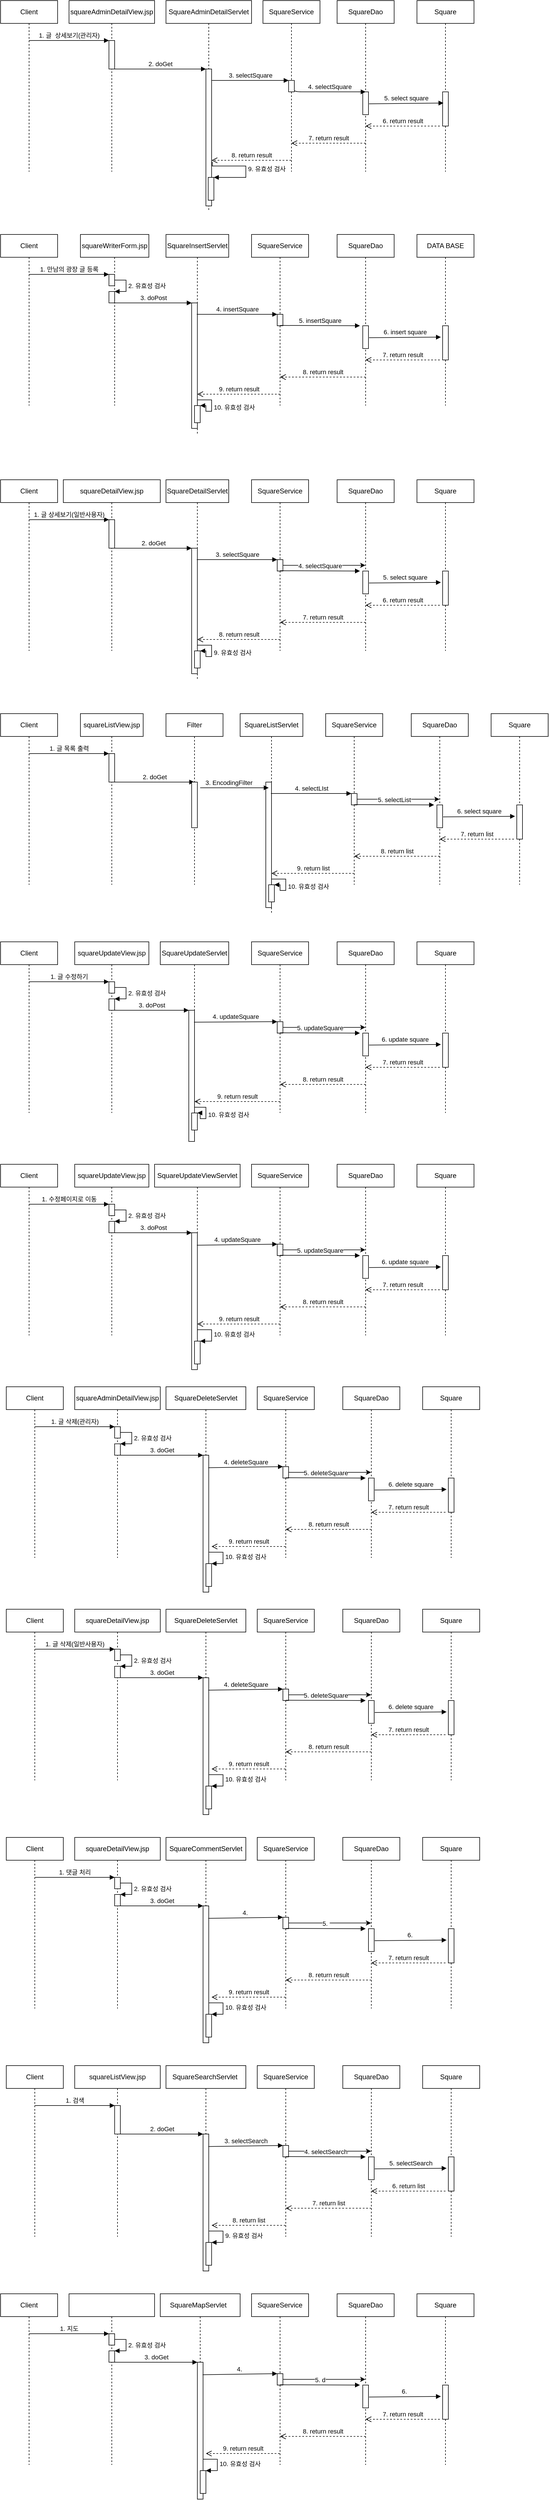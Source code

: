 <mxfile version="13.5.7" type="device"><diagram id="2msbtPpx7dNzaZ2HPaGa" name="Page-1"><mxGraphModel dx="1422" dy="794" grid="1" gridSize="10" guides="1" tooltips="1" connect="1" arrows="1" fold="1" page="1" pageScale="1" pageWidth="827" pageHeight="1169" math="0" shadow="0"><root><mxCell id="0"/><mxCell id="1" parent="0"/><mxCell id="OSQ5xjQ4TobHm2RfpCfz-1" value="squareAdminDetailView.jsp" style="shape=umlLifeline;perimeter=lifelinePerimeter;whiteSpace=wrap;html=1;container=1;collapsible=0;recursiveResize=0;outlineConnect=0;" vertex="1" parent="1"><mxGeometry x="210" y="310" width="150" height="300" as="geometry"/></mxCell><mxCell id="OSQ5xjQ4TobHm2RfpCfz-2" value="Client" style="shape=umlLifeline;perimeter=lifelinePerimeter;whiteSpace=wrap;html=1;container=1;collapsible=0;recursiveResize=0;outlineConnect=0;" vertex="1" parent="1"><mxGeometry x="90" y="310" width="100" height="300" as="geometry"/></mxCell><mxCell id="OSQ5xjQ4TobHm2RfpCfz-3" value="1. 글&amp;nbsp; 상세보기(관리자)" style="html=1;verticalAlign=bottom;endArrow=block;entryX=0;entryY=0;" edge="1" parent="1"><mxGeometry relative="1" as="geometry"><mxPoint x="140" y="380" as="sourcePoint"/><mxPoint x="280" y="380" as="targetPoint"/></mxGeometry></mxCell><mxCell id="OSQ5xjQ4TobHm2RfpCfz-4" value="" style="html=1;points=[];perimeter=orthogonalPerimeter;" vertex="1" parent="1"><mxGeometry x="280" y="380" width="10" height="50" as="geometry"/></mxCell><mxCell id="OSQ5xjQ4TobHm2RfpCfz-5" value="2. doGet" style="html=1;verticalAlign=bottom;endArrow=block;entryX=0;entryY=0;" edge="1" parent="1" target="OSQ5xjQ4TobHm2RfpCfz-7"><mxGeometry relative="1" as="geometry"><mxPoint x="290" y="430" as="sourcePoint"/></mxGeometry></mxCell><mxCell id="OSQ5xjQ4TobHm2RfpCfz-6" value="SquareAdminDetailServlet" style="shape=umlLifeline;perimeter=lifelinePerimeter;whiteSpace=wrap;html=1;container=1;collapsible=0;recursiveResize=0;outlineConnect=0;" vertex="1" parent="1"><mxGeometry x="380" y="310" width="150" height="370" as="geometry"/></mxCell><mxCell id="OSQ5xjQ4TobHm2RfpCfz-7" value="" style="html=1;points=[];perimeter=orthogonalPerimeter;" vertex="1" parent="OSQ5xjQ4TobHm2RfpCfz-6"><mxGeometry x="70" y="120" width="10" height="240" as="geometry"/></mxCell><mxCell id="OSQ5xjQ4TobHm2RfpCfz-8" value="" style="html=1;points=[];perimeter=orthogonalPerimeter;" vertex="1" parent="OSQ5xjQ4TobHm2RfpCfz-6"><mxGeometry x="74" y="310" width="10" height="40" as="geometry"/></mxCell><mxCell id="OSQ5xjQ4TobHm2RfpCfz-9" value="9. 유효성 검사" style="edgeStyle=orthogonalEdgeStyle;html=1;align=left;spacingLeft=2;endArrow=block;rounded=0;entryX=1;entryY=0;exitX=1.12;exitY=0.678;exitDx=0;exitDy=0;exitPerimeter=0;" edge="1" parent="OSQ5xjQ4TobHm2RfpCfz-6" source="OSQ5xjQ4TobHm2RfpCfz-7" target="OSQ5xjQ4TobHm2RfpCfz-8"><mxGeometry relative="1" as="geometry"><mxPoint x="90" y="290" as="sourcePoint"/><Array as="points"><mxPoint x="140" y="290"/><mxPoint x="140" y="310"/></Array></mxGeometry></mxCell><mxCell id="OSQ5xjQ4TobHm2RfpCfz-10" value="SquareService" style="shape=umlLifeline;perimeter=lifelinePerimeter;whiteSpace=wrap;html=1;container=1;collapsible=0;recursiveResize=0;outlineConnect=0;" vertex="1" parent="1"><mxGeometry x="550" y="310" width="100" height="300" as="geometry"/></mxCell><mxCell id="OSQ5xjQ4TobHm2RfpCfz-11" value="3. selectSquare" style="html=1;verticalAlign=bottom;endArrow=block;entryX=0;entryY=0;" edge="1" parent="OSQ5xjQ4TobHm2RfpCfz-10" target="OSQ5xjQ4TobHm2RfpCfz-12"><mxGeometry relative="1" as="geometry"><mxPoint x="-90" y="140" as="sourcePoint"/></mxGeometry></mxCell><mxCell id="OSQ5xjQ4TobHm2RfpCfz-12" value="" style="html=1;points=[];perimeter=orthogonalPerimeter;" vertex="1" parent="OSQ5xjQ4TobHm2RfpCfz-10"><mxGeometry x="45" y="140" width="10" height="20" as="geometry"/></mxCell><mxCell id="OSQ5xjQ4TobHm2RfpCfz-13" value="SquareDao" style="shape=umlLifeline;perimeter=lifelinePerimeter;whiteSpace=wrap;html=1;container=1;collapsible=0;recursiveResize=0;outlineConnect=0;" vertex="1" parent="1"><mxGeometry x="680" y="310" width="100" height="300" as="geometry"/></mxCell><mxCell id="OSQ5xjQ4TobHm2RfpCfz-14" value="" style="html=1;points=[];perimeter=orthogonalPerimeter;" vertex="1" parent="OSQ5xjQ4TobHm2RfpCfz-13"><mxGeometry x="45" y="160" width="10" height="40" as="geometry"/></mxCell><mxCell id="OSQ5xjQ4TobHm2RfpCfz-15" value="4. selectSquare" style="html=1;verticalAlign=bottom;endArrow=block;exitX=0.98;exitY=0.9;exitDx=0;exitDy=0;exitPerimeter=0;" edge="1" parent="1" source="OSQ5xjQ4TobHm2RfpCfz-12"><mxGeometry width="80" relative="1" as="geometry"><mxPoint x="610" y="470" as="sourcePoint"/><mxPoint x="730" y="470" as="targetPoint"/><Array as="points"><mxPoint x="610" y="470"/><mxPoint x="730" y="470"/></Array></mxGeometry></mxCell><mxCell id="OSQ5xjQ4TobHm2RfpCfz-16" value="Square" style="shape=umlLifeline;perimeter=lifelinePerimeter;whiteSpace=wrap;html=1;container=1;collapsible=0;recursiveResize=0;outlineConnect=0;" vertex="1" parent="1"><mxGeometry x="820" y="310" width="100" height="300" as="geometry"/></mxCell><mxCell id="OSQ5xjQ4TobHm2RfpCfz-17" value="" style="html=1;points=[];perimeter=orthogonalPerimeter;" vertex="1" parent="OSQ5xjQ4TobHm2RfpCfz-16"><mxGeometry x="45" y="160" width="10" height="60" as="geometry"/></mxCell><mxCell id="OSQ5xjQ4TobHm2RfpCfz-18" value="5. select square" style="html=1;verticalAlign=bottom;endArrow=block;exitX=1.1;exitY=0.525;exitDx=0;exitDy=0;exitPerimeter=0;entryX=0.14;entryY=0.327;entryDx=0;entryDy=0;entryPerimeter=0;" edge="1" parent="1" source="OSQ5xjQ4TobHm2RfpCfz-14" target="OSQ5xjQ4TobHm2RfpCfz-17"><mxGeometry width="80" relative="1" as="geometry"><mxPoint x="1110" y="460" as="sourcePoint"/><mxPoint x="862" y="490" as="targetPoint"/><Array as="points"/></mxGeometry></mxCell><mxCell id="OSQ5xjQ4TobHm2RfpCfz-19" value="6. return result" style="html=1;verticalAlign=bottom;endArrow=open;dashed=1;endSize=8;" edge="1" parent="1" target="OSQ5xjQ4TobHm2RfpCfz-13"><mxGeometry relative="1" as="geometry"><mxPoint x="860" y="530" as="sourcePoint"/><mxPoint x="780" y="530" as="targetPoint"/></mxGeometry></mxCell><mxCell id="OSQ5xjQ4TobHm2RfpCfz-20" value="7. return result" style="html=1;verticalAlign=bottom;endArrow=open;dashed=1;endSize=8;" edge="1" parent="1" target="OSQ5xjQ4TobHm2RfpCfz-10"><mxGeometry relative="1" as="geometry"><mxPoint x="730" y="560" as="sourcePoint"/><mxPoint x="650" y="560" as="targetPoint"/></mxGeometry></mxCell><mxCell id="OSQ5xjQ4TobHm2RfpCfz-21" value="8. return result" style="html=1;verticalAlign=bottom;endArrow=open;dashed=1;endSize=8;" edge="1" parent="1" source="OSQ5xjQ4TobHm2RfpCfz-10"><mxGeometry relative="1" as="geometry"><mxPoint x="580" y="590" as="sourcePoint"/><mxPoint x="460" y="590" as="targetPoint"/><Array as="points"><mxPoint x="510" y="590"/></Array></mxGeometry></mxCell><mxCell id="OSQ5xjQ4TobHm2RfpCfz-22" value="squareWriterForm.jsp" style="shape=umlLifeline;perimeter=lifelinePerimeter;whiteSpace=wrap;html=1;container=1;collapsible=0;recursiveResize=0;outlineConnect=0;" vertex="1" parent="1"><mxGeometry x="230" y="720" width="120" height="300" as="geometry"/></mxCell><mxCell id="OSQ5xjQ4TobHm2RfpCfz-23" value="Client" style="shape=umlLifeline;perimeter=lifelinePerimeter;whiteSpace=wrap;html=1;container=1;collapsible=0;recursiveResize=0;outlineConnect=0;" vertex="1" parent="1"><mxGeometry x="90" y="720" width="100" height="300" as="geometry"/></mxCell><mxCell id="OSQ5xjQ4TobHm2RfpCfz-24" value="" style="html=1;points=[];perimeter=orthogonalPerimeter;" vertex="1" parent="1"><mxGeometry x="280" y="790" width="10" height="20" as="geometry"/></mxCell><mxCell id="OSQ5xjQ4TobHm2RfpCfz-25" value="1. 만남의 광장 글 등록" style="html=1;verticalAlign=bottom;endArrow=block;entryX=0;entryY=0;" edge="1" parent="1" target="OSQ5xjQ4TobHm2RfpCfz-24"><mxGeometry relative="1" as="geometry"><mxPoint x="140" y="790" as="sourcePoint"/></mxGeometry></mxCell><mxCell id="OSQ5xjQ4TobHm2RfpCfz-26" value="" style="html=1;points=[];perimeter=orthogonalPerimeter;" vertex="1" parent="1"><mxGeometry x="280" y="820" width="10" height="20" as="geometry"/></mxCell><mxCell id="OSQ5xjQ4TobHm2RfpCfz-27" value="2. 유효성 검사" style="edgeStyle=orthogonalEdgeStyle;html=1;align=left;spacingLeft=2;endArrow=block;rounded=0;entryX=1;entryY=0;" edge="1" parent="1" target="OSQ5xjQ4TobHm2RfpCfz-26"><mxGeometry relative="1" as="geometry"><mxPoint x="290" y="800" as="sourcePoint"/><Array as="points"><mxPoint x="310" y="800"/></Array></mxGeometry></mxCell><mxCell id="OSQ5xjQ4TobHm2RfpCfz-28" value="3. doPost" style="html=1;verticalAlign=bottom;endArrow=block;entryX=0;entryY=0;" edge="1" parent="1" target="OSQ5xjQ4TobHm2RfpCfz-30"><mxGeometry relative="1" as="geometry"><mxPoint x="290" y="840" as="sourcePoint"/></mxGeometry></mxCell><mxCell id="OSQ5xjQ4TobHm2RfpCfz-29" value="SquareInsertServlet" style="shape=umlLifeline;perimeter=lifelinePerimeter;whiteSpace=wrap;html=1;container=1;collapsible=0;recursiveResize=0;outlineConnect=0;" vertex="1" parent="1"><mxGeometry x="380" y="720" width="110" height="350" as="geometry"/></mxCell><mxCell id="OSQ5xjQ4TobHm2RfpCfz-30" value="" style="html=1;points=[];perimeter=orthogonalPerimeter;" vertex="1" parent="OSQ5xjQ4TobHm2RfpCfz-29"><mxGeometry x="45" y="120" width="10" height="220" as="geometry"/></mxCell><mxCell id="OSQ5xjQ4TobHm2RfpCfz-31" value="" style="html=1;points=[];perimeter=orthogonalPerimeter;" vertex="1" parent="OSQ5xjQ4TobHm2RfpCfz-29"><mxGeometry x="50" y="300" width="10" height="30" as="geometry"/></mxCell><mxCell id="OSQ5xjQ4TobHm2RfpCfz-32" value="10. 유효성 검사" style="edgeStyle=orthogonalEdgeStyle;html=1;align=left;spacingLeft=2;endArrow=block;rounded=0;entryX=1;entryY=0;" edge="1" parent="OSQ5xjQ4TobHm2RfpCfz-29" target="OSQ5xjQ4TobHm2RfpCfz-31"><mxGeometry relative="1" as="geometry"><mxPoint x="55" y="290" as="sourcePoint"/><Array as="points"><mxPoint x="80" y="290"/><mxPoint x="80" y="310"/><mxPoint x="70" y="310"/><mxPoint x="70" y="300"/></Array></mxGeometry></mxCell><mxCell id="OSQ5xjQ4TobHm2RfpCfz-33" value="SquareService" style="shape=umlLifeline;perimeter=lifelinePerimeter;whiteSpace=wrap;html=1;container=1;collapsible=0;recursiveResize=0;outlineConnect=0;" vertex="1" parent="1"><mxGeometry x="530" y="720" width="100" height="300" as="geometry"/></mxCell><mxCell id="OSQ5xjQ4TobHm2RfpCfz-34" value="4. insertSquare" style="html=1;verticalAlign=bottom;endArrow=block;entryX=0;entryY=0;" edge="1" parent="OSQ5xjQ4TobHm2RfpCfz-33" target="OSQ5xjQ4TobHm2RfpCfz-35"><mxGeometry relative="1" as="geometry"><mxPoint x="-96" y="140" as="sourcePoint"/></mxGeometry></mxCell><mxCell id="OSQ5xjQ4TobHm2RfpCfz-35" value="" style="html=1;points=[];perimeter=orthogonalPerimeter;" vertex="1" parent="OSQ5xjQ4TobHm2RfpCfz-33"><mxGeometry x="45" y="140" width="10" height="20" as="geometry"/></mxCell><mxCell id="OSQ5xjQ4TobHm2RfpCfz-36" value="SquareDao" style="shape=umlLifeline;perimeter=lifelinePerimeter;whiteSpace=wrap;html=1;container=1;collapsible=0;recursiveResize=0;outlineConnect=0;" vertex="1" parent="1"><mxGeometry x="680" y="720" width="100" height="300" as="geometry"/></mxCell><mxCell id="OSQ5xjQ4TobHm2RfpCfz-37" value="" style="html=1;points=[];perimeter=orthogonalPerimeter;" vertex="1" parent="OSQ5xjQ4TobHm2RfpCfz-36"><mxGeometry x="45" y="160" width="10" height="40" as="geometry"/></mxCell><mxCell id="OSQ5xjQ4TobHm2RfpCfz-38" value="5. insertSquare" style="html=1;verticalAlign=bottom;endArrow=block;" edge="1" parent="1"><mxGeometry width="80" relative="1" as="geometry"><mxPoint x="580" y="879.5" as="sourcePoint"/><mxPoint x="720" y="880" as="targetPoint"/></mxGeometry></mxCell><mxCell id="OSQ5xjQ4TobHm2RfpCfz-39" value="DATA BASE" style="shape=umlLifeline;perimeter=lifelinePerimeter;whiteSpace=wrap;html=1;container=1;collapsible=0;recursiveResize=0;outlineConnect=0;" vertex="1" parent="1"><mxGeometry x="820" y="720" width="100" height="300" as="geometry"/></mxCell><mxCell id="OSQ5xjQ4TobHm2RfpCfz-40" value="" style="html=1;points=[];perimeter=orthogonalPerimeter;" vertex="1" parent="OSQ5xjQ4TobHm2RfpCfz-39"><mxGeometry x="45" y="160" width="10" height="60" as="geometry"/></mxCell><mxCell id="OSQ5xjQ4TobHm2RfpCfz-41" value="6. insert square" style="html=1;verticalAlign=bottom;endArrow=block;exitX=1.1;exitY=0.525;exitDx=0;exitDy=0;exitPerimeter=0;entryX=-0.3;entryY=0.333;entryDx=0;entryDy=0;entryPerimeter=0;" edge="1" parent="1" source="OSQ5xjQ4TobHm2RfpCfz-37" target="OSQ5xjQ4TobHm2RfpCfz-40"><mxGeometry width="80" relative="1" as="geometry"><mxPoint x="1110" y="870" as="sourcePoint"/><mxPoint x="1190" y="870" as="targetPoint"/></mxGeometry></mxCell><mxCell id="OSQ5xjQ4TobHm2RfpCfz-42" value="7. return result" style="html=1;verticalAlign=bottom;endArrow=open;dashed=1;endSize=8;" edge="1" parent="1" target="OSQ5xjQ4TobHm2RfpCfz-36"><mxGeometry relative="1" as="geometry"><mxPoint x="860" y="940" as="sourcePoint"/><mxPoint x="780" y="940" as="targetPoint"/></mxGeometry></mxCell><mxCell id="OSQ5xjQ4TobHm2RfpCfz-43" value="8. return result" style="html=1;verticalAlign=bottom;endArrow=open;dashed=1;endSize=8;" edge="1" parent="1" target="OSQ5xjQ4TobHm2RfpCfz-33"><mxGeometry relative="1" as="geometry"><mxPoint x="730" y="970" as="sourcePoint"/><mxPoint x="650" y="970" as="targetPoint"/></mxGeometry></mxCell><mxCell id="OSQ5xjQ4TobHm2RfpCfz-44" value="9. return result" style="html=1;verticalAlign=bottom;endArrow=open;dashed=1;endSize=8;" edge="1" parent="1" target="OSQ5xjQ4TobHm2RfpCfz-29"><mxGeometry relative="1" as="geometry"><mxPoint x="580" y="1000" as="sourcePoint"/><mxPoint x="500" y="1000" as="targetPoint"/></mxGeometry></mxCell><mxCell id="OSQ5xjQ4TobHm2RfpCfz-45" value="squareDetailView.jsp" style="shape=umlLifeline;perimeter=lifelinePerimeter;whiteSpace=wrap;html=1;container=1;collapsible=0;recursiveResize=0;outlineConnect=0;" vertex="1" parent="1"><mxGeometry x="200" y="1150" width="170" height="300" as="geometry"/></mxCell><mxCell id="OSQ5xjQ4TobHm2RfpCfz-46" value="Client" style="shape=umlLifeline;perimeter=lifelinePerimeter;whiteSpace=wrap;html=1;container=1;collapsible=0;recursiveResize=0;outlineConnect=0;" vertex="1" parent="1"><mxGeometry x="90" y="1150" width="100" height="300" as="geometry"/></mxCell><mxCell id="OSQ5xjQ4TobHm2RfpCfz-47" value="1. 글 상세보기(일반사용자)" style="html=1;verticalAlign=bottom;endArrow=block;entryX=0;entryY=0;" edge="1" parent="1"><mxGeometry relative="1" as="geometry"><mxPoint x="140" y="1220" as="sourcePoint"/><mxPoint x="280" y="1220" as="targetPoint"/></mxGeometry></mxCell><mxCell id="OSQ5xjQ4TobHm2RfpCfz-48" value="" style="html=1;points=[];perimeter=orthogonalPerimeter;" vertex="1" parent="1"><mxGeometry x="280" y="1220" width="10" height="50" as="geometry"/></mxCell><mxCell id="OSQ5xjQ4TobHm2RfpCfz-49" value="2. doGet" style="html=1;verticalAlign=bottom;endArrow=block;entryX=0;entryY=0;" edge="1" parent="1" target="OSQ5xjQ4TobHm2RfpCfz-51"><mxGeometry relative="1" as="geometry"><mxPoint x="290" y="1270" as="sourcePoint"/></mxGeometry></mxCell><mxCell id="OSQ5xjQ4TobHm2RfpCfz-50" value="SquareDetailServlet" style="shape=umlLifeline;perimeter=lifelinePerimeter;whiteSpace=wrap;html=1;container=1;collapsible=0;recursiveResize=0;outlineConnect=0;" vertex="1" parent="1"><mxGeometry x="380" y="1150" width="110" height="350" as="geometry"/></mxCell><mxCell id="OSQ5xjQ4TobHm2RfpCfz-51" value="" style="html=1;points=[];perimeter=orthogonalPerimeter;" vertex="1" parent="OSQ5xjQ4TobHm2RfpCfz-50"><mxGeometry x="45" y="120" width="10" height="220" as="geometry"/></mxCell><mxCell id="OSQ5xjQ4TobHm2RfpCfz-52" value="" style="html=1;points=[];perimeter=orthogonalPerimeter;" vertex="1" parent="OSQ5xjQ4TobHm2RfpCfz-50"><mxGeometry x="50" y="300" width="10" height="30" as="geometry"/></mxCell><mxCell id="OSQ5xjQ4TobHm2RfpCfz-53" value="9. 유효성 검사" style="edgeStyle=orthogonalEdgeStyle;html=1;align=left;spacingLeft=2;endArrow=block;rounded=0;entryX=1;entryY=0;" edge="1" parent="OSQ5xjQ4TobHm2RfpCfz-50" target="OSQ5xjQ4TobHm2RfpCfz-52"><mxGeometry relative="1" as="geometry"><mxPoint x="55" y="290" as="sourcePoint"/><Array as="points"><mxPoint x="80" y="290"/><mxPoint x="80" y="310"/><mxPoint x="70" y="310"/><mxPoint x="70" y="300"/></Array></mxGeometry></mxCell><mxCell id="OSQ5xjQ4TobHm2RfpCfz-54" value="" style="edgeStyle=orthogonalEdgeStyle;rounded=0;orthogonalLoop=1;jettySize=auto;html=1;" edge="1" parent="1" source="OSQ5xjQ4TobHm2RfpCfz-55" target="OSQ5xjQ4TobHm2RfpCfz-58"><mxGeometry relative="1" as="geometry"/></mxCell><mxCell id="OSQ5xjQ4TobHm2RfpCfz-55" value="SquareService" style="shape=umlLifeline;perimeter=lifelinePerimeter;whiteSpace=wrap;html=1;container=1;collapsible=0;recursiveResize=0;outlineConnect=0;" vertex="1" parent="1"><mxGeometry x="530" y="1150" width="100" height="300" as="geometry"/></mxCell><mxCell id="OSQ5xjQ4TobHm2RfpCfz-56" value="3. selectSquare" style="html=1;verticalAlign=bottom;endArrow=block;entryX=0;entryY=0;" edge="1" parent="OSQ5xjQ4TobHm2RfpCfz-55" target="OSQ5xjQ4TobHm2RfpCfz-57"><mxGeometry relative="1" as="geometry"><mxPoint x="-96" y="140" as="sourcePoint"/></mxGeometry></mxCell><mxCell id="OSQ5xjQ4TobHm2RfpCfz-57" value="" style="html=1;points=[];perimeter=orthogonalPerimeter;" vertex="1" parent="OSQ5xjQ4TobHm2RfpCfz-55"><mxGeometry x="45" y="140" width="10" height="20" as="geometry"/></mxCell><mxCell id="OSQ5xjQ4TobHm2RfpCfz-58" value="SquareDao" style="shape=umlLifeline;perimeter=lifelinePerimeter;whiteSpace=wrap;html=1;container=1;collapsible=0;recursiveResize=0;outlineConnect=0;" vertex="1" parent="1"><mxGeometry x="680" y="1150" width="100" height="300" as="geometry"/></mxCell><mxCell id="OSQ5xjQ4TobHm2RfpCfz-59" value="" style="html=1;points=[];perimeter=orthogonalPerimeter;" vertex="1" parent="OSQ5xjQ4TobHm2RfpCfz-58"><mxGeometry x="45" y="160" width="10" height="40" as="geometry"/></mxCell><mxCell id="OSQ5xjQ4TobHm2RfpCfz-60" value="4. selectSquare" style="html=1;verticalAlign=bottom;endArrow=block;" edge="1" parent="1"><mxGeometry width="80" relative="1" as="geometry"><mxPoint x="580" y="1309.5" as="sourcePoint"/><mxPoint x="720" y="1310" as="targetPoint"/></mxGeometry></mxCell><mxCell id="OSQ5xjQ4TobHm2RfpCfz-61" value="Square" style="shape=umlLifeline;perimeter=lifelinePerimeter;whiteSpace=wrap;html=1;container=1;collapsible=0;recursiveResize=0;outlineConnect=0;" vertex="1" parent="1"><mxGeometry x="820" y="1150" width="100" height="300" as="geometry"/></mxCell><mxCell id="OSQ5xjQ4TobHm2RfpCfz-62" value="" style="html=1;points=[];perimeter=orthogonalPerimeter;" vertex="1" parent="OSQ5xjQ4TobHm2RfpCfz-61"><mxGeometry x="45" y="160" width="10" height="60" as="geometry"/></mxCell><mxCell id="OSQ5xjQ4TobHm2RfpCfz-63" value="5. select square" style="html=1;verticalAlign=bottom;endArrow=block;exitX=1.1;exitY=0.525;exitDx=0;exitDy=0;exitPerimeter=0;entryX=-0.3;entryY=0.333;entryDx=0;entryDy=0;entryPerimeter=0;" edge="1" parent="1" source="OSQ5xjQ4TobHm2RfpCfz-59" target="OSQ5xjQ4TobHm2RfpCfz-62"><mxGeometry width="80" relative="1" as="geometry"><mxPoint x="1110" y="1300" as="sourcePoint"/><mxPoint x="1190" y="1300" as="targetPoint"/></mxGeometry></mxCell><mxCell id="OSQ5xjQ4TobHm2RfpCfz-64" value="6. return result" style="html=1;verticalAlign=bottom;endArrow=open;dashed=1;endSize=8;" edge="1" parent="1" target="OSQ5xjQ4TobHm2RfpCfz-58"><mxGeometry relative="1" as="geometry"><mxPoint x="860" y="1370" as="sourcePoint"/><mxPoint x="780" y="1370" as="targetPoint"/></mxGeometry></mxCell><mxCell id="OSQ5xjQ4TobHm2RfpCfz-65" value="7. return result" style="html=1;verticalAlign=bottom;endArrow=open;dashed=1;endSize=8;" edge="1" parent="1" target="OSQ5xjQ4TobHm2RfpCfz-55"><mxGeometry relative="1" as="geometry"><mxPoint x="730" y="1400" as="sourcePoint"/><mxPoint x="650" y="1400" as="targetPoint"/></mxGeometry></mxCell><mxCell id="OSQ5xjQ4TobHm2RfpCfz-66" value="8. return result" style="html=1;verticalAlign=bottom;endArrow=open;dashed=1;endSize=8;" edge="1" parent="1" target="OSQ5xjQ4TobHm2RfpCfz-50"><mxGeometry relative="1" as="geometry"><mxPoint x="580" y="1430" as="sourcePoint"/><mxPoint x="500" y="1430" as="targetPoint"/></mxGeometry></mxCell><mxCell id="OSQ5xjQ4TobHm2RfpCfz-67" value="squareListView.jsp" style="shape=umlLifeline;perimeter=lifelinePerimeter;whiteSpace=wrap;html=1;container=1;collapsible=0;recursiveResize=0;outlineConnect=0;" vertex="1" parent="1"><mxGeometry x="230" y="1560" width="110" height="300" as="geometry"/></mxCell><mxCell id="OSQ5xjQ4TobHm2RfpCfz-68" value="Client" style="shape=umlLifeline;perimeter=lifelinePerimeter;whiteSpace=wrap;html=1;container=1;collapsible=0;recursiveResize=0;outlineConnect=0;" vertex="1" parent="1"><mxGeometry x="90" y="1560" width="100" height="300" as="geometry"/></mxCell><mxCell id="OSQ5xjQ4TobHm2RfpCfz-69" value="1. 글 목록 출력" style="html=1;verticalAlign=bottom;endArrow=block;entryX=0;entryY=0;" edge="1" parent="1"><mxGeometry relative="1" as="geometry"><mxPoint x="140" y="1630" as="sourcePoint"/><mxPoint x="280" y="1630.0" as="targetPoint"/></mxGeometry></mxCell><mxCell id="OSQ5xjQ4TobHm2RfpCfz-70" value="" style="html=1;points=[];perimeter=orthogonalPerimeter;" vertex="1" parent="1"><mxGeometry x="280" y="1630" width="10" height="50" as="geometry"/></mxCell><mxCell id="OSQ5xjQ4TobHm2RfpCfz-71" value="2. doGet" style="html=1;verticalAlign=bottom;endArrow=block;" edge="1" parent="1" target="OSQ5xjQ4TobHm2RfpCfz-255"><mxGeometry relative="1" as="geometry"><mxPoint x="290" y="1680" as="sourcePoint"/><mxPoint x="400" y="1680" as="targetPoint"/></mxGeometry></mxCell><mxCell id="OSQ5xjQ4TobHm2RfpCfz-72" value="SquareListServlet" style="shape=umlLifeline;perimeter=lifelinePerimeter;whiteSpace=wrap;html=1;container=1;collapsible=0;recursiveResize=0;outlineConnect=0;" vertex="1" parent="1"><mxGeometry x="510" y="1560" width="110" height="350" as="geometry"/></mxCell><mxCell id="OSQ5xjQ4TobHm2RfpCfz-73" value="" style="html=1;points=[];perimeter=orthogonalPerimeter;" vertex="1" parent="OSQ5xjQ4TobHm2RfpCfz-72"><mxGeometry x="45" y="120" width="10" height="220" as="geometry"/></mxCell><mxCell id="OSQ5xjQ4TobHm2RfpCfz-74" value="" style="html=1;points=[];perimeter=orthogonalPerimeter;" vertex="1" parent="OSQ5xjQ4TobHm2RfpCfz-72"><mxGeometry x="50" y="300" width="10" height="30" as="geometry"/></mxCell><mxCell id="OSQ5xjQ4TobHm2RfpCfz-75" value="10. 유효성 검사" style="edgeStyle=orthogonalEdgeStyle;html=1;align=left;spacingLeft=2;endArrow=block;rounded=0;entryX=1;entryY=0;" edge="1" parent="OSQ5xjQ4TobHm2RfpCfz-72" target="OSQ5xjQ4TobHm2RfpCfz-74"><mxGeometry relative="1" as="geometry"><mxPoint x="55" y="290" as="sourcePoint"/><Array as="points"><mxPoint x="80" y="290"/><mxPoint x="80" y="310"/><mxPoint x="70" y="310"/><mxPoint x="70" y="300"/></Array></mxGeometry></mxCell><mxCell id="OSQ5xjQ4TobHm2RfpCfz-76" value="" style="edgeStyle=orthogonalEdgeStyle;rounded=0;orthogonalLoop=1;jettySize=auto;html=1;" edge="1" parent="1" source="OSQ5xjQ4TobHm2RfpCfz-77" target="OSQ5xjQ4TobHm2RfpCfz-80"><mxGeometry relative="1" as="geometry"/></mxCell><mxCell id="OSQ5xjQ4TobHm2RfpCfz-77" value="SquareService" style="shape=umlLifeline;perimeter=lifelinePerimeter;whiteSpace=wrap;html=1;container=1;collapsible=0;recursiveResize=0;outlineConnect=0;" vertex="1" parent="1"><mxGeometry x="660" y="1560" width="100" height="300" as="geometry"/></mxCell><mxCell id="OSQ5xjQ4TobHm2RfpCfz-78" value="4. selectLIst" style="html=1;verticalAlign=bottom;endArrow=block;entryX=0;entryY=0;" edge="1" parent="OSQ5xjQ4TobHm2RfpCfz-77" target="OSQ5xjQ4TobHm2RfpCfz-79"><mxGeometry relative="1" as="geometry"><mxPoint x="-96" y="140" as="sourcePoint"/></mxGeometry></mxCell><mxCell id="OSQ5xjQ4TobHm2RfpCfz-79" value="" style="html=1;points=[];perimeter=orthogonalPerimeter;" vertex="1" parent="OSQ5xjQ4TobHm2RfpCfz-77"><mxGeometry x="45" y="140" width="10" height="20" as="geometry"/></mxCell><mxCell id="OSQ5xjQ4TobHm2RfpCfz-80" value="SquareDao" style="shape=umlLifeline;perimeter=lifelinePerimeter;whiteSpace=wrap;html=1;container=1;collapsible=0;recursiveResize=0;outlineConnect=0;" vertex="1" parent="1"><mxGeometry x="810" y="1560" width="100" height="300" as="geometry"/></mxCell><mxCell id="OSQ5xjQ4TobHm2RfpCfz-81" value="" style="html=1;points=[];perimeter=orthogonalPerimeter;" vertex="1" parent="OSQ5xjQ4TobHm2RfpCfz-80"><mxGeometry x="45" y="160" width="10" height="40" as="geometry"/></mxCell><mxCell id="OSQ5xjQ4TobHm2RfpCfz-82" value="5. selectList" style="html=1;verticalAlign=bottom;endArrow=block;" edge="1" parent="1"><mxGeometry width="80" relative="1" as="geometry"><mxPoint x="710" y="1719.5" as="sourcePoint"/><mxPoint x="850" y="1720" as="targetPoint"/></mxGeometry></mxCell><mxCell id="OSQ5xjQ4TobHm2RfpCfz-83" value="Square" style="shape=umlLifeline;perimeter=lifelinePerimeter;whiteSpace=wrap;html=1;container=1;collapsible=0;recursiveResize=0;outlineConnect=0;" vertex="1" parent="1"><mxGeometry x="950" y="1560" width="100" height="300" as="geometry"/></mxCell><mxCell id="OSQ5xjQ4TobHm2RfpCfz-84" value="" style="html=1;points=[];perimeter=orthogonalPerimeter;" vertex="1" parent="OSQ5xjQ4TobHm2RfpCfz-83"><mxGeometry x="45" y="160" width="10" height="60" as="geometry"/></mxCell><mxCell id="OSQ5xjQ4TobHm2RfpCfz-85" value="6. select square" style="html=1;verticalAlign=bottom;endArrow=block;exitX=1.1;exitY=0.525;exitDx=0;exitDy=0;exitPerimeter=0;entryX=-0.3;entryY=0.333;entryDx=0;entryDy=0;entryPerimeter=0;" edge="1" parent="1" source="OSQ5xjQ4TobHm2RfpCfz-81" target="OSQ5xjQ4TobHm2RfpCfz-84"><mxGeometry width="80" relative="1" as="geometry"><mxPoint x="1240" y="1710" as="sourcePoint"/><mxPoint x="1320" y="1710" as="targetPoint"/></mxGeometry></mxCell><mxCell id="OSQ5xjQ4TobHm2RfpCfz-86" value="7. return list" style="html=1;verticalAlign=bottom;endArrow=open;dashed=1;endSize=8;" edge="1" parent="1" target="OSQ5xjQ4TobHm2RfpCfz-80"><mxGeometry relative="1" as="geometry"><mxPoint x="990" y="1780.0" as="sourcePoint"/><mxPoint x="910" y="1780" as="targetPoint"/></mxGeometry></mxCell><mxCell id="OSQ5xjQ4TobHm2RfpCfz-87" value="8. return list" style="html=1;verticalAlign=bottom;endArrow=open;dashed=1;endSize=8;" edge="1" parent="1" target="OSQ5xjQ4TobHm2RfpCfz-77"><mxGeometry relative="1" as="geometry"><mxPoint x="860" y="1810.0" as="sourcePoint"/><mxPoint x="780" y="1810" as="targetPoint"/></mxGeometry></mxCell><mxCell id="OSQ5xjQ4TobHm2RfpCfz-88" value="9. return list" style="html=1;verticalAlign=bottom;endArrow=open;dashed=1;endSize=8;" edge="1" parent="1" target="OSQ5xjQ4TobHm2RfpCfz-72"><mxGeometry relative="1" as="geometry"><mxPoint x="710" y="1840.0" as="sourcePoint"/><mxPoint x="630" y="1840" as="targetPoint"/></mxGeometry></mxCell><mxCell id="OSQ5xjQ4TobHm2RfpCfz-89" value="squareUpdateView.jsp" style="shape=umlLifeline;perimeter=lifelinePerimeter;whiteSpace=wrap;html=1;container=1;collapsible=0;recursiveResize=0;outlineConnect=0;" vertex="1" parent="1"><mxGeometry x="220" y="1960" width="130" height="300" as="geometry"/></mxCell><mxCell id="OSQ5xjQ4TobHm2RfpCfz-90" value="Client" style="shape=umlLifeline;perimeter=lifelinePerimeter;whiteSpace=wrap;html=1;container=1;collapsible=0;recursiveResize=0;outlineConnect=0;" vertex="1" parent="1"><mxGeometry x="90" y="1960" width="100" height="300" as="geometry"/></mxCell><mxCell id="OSQ5xjQ4TobHm2RfpCfz-91" value="" style="html=1;points=[];perimeter=orthogonalPerimeter;" vertex="1" parent="1"><mxGeometry x="280" y="2030" width="10" height="20" as="geometry"/></mxCell><mxCell id="OSQ5xjQ4TobHm2RfpCfz-92" value="1. 글 수정하기" style="html=1;verticalAlign=bottom;endArrow=block;entryX=0;entryY=0;" edge="1" parent="1" target="OSQ5xjQ4TobHm2RfpCfz-91"><mxGeometry relative="1" as="geometry"><mxPoint x="140" y="2030" as="sourcePoint"/></mxGeometry></mxCell><mxCell id="OSQ5xjQ4TobHm2RfpCfz-93" value="" style="html=1;points=[];perimeter=orthogonalPerimeter;" vertex="1" parent="1"><mxGeometry x="280" y="2060" width="10" height="20" as="geometry"/></mxCell><mxCell id="OSQ5xjQ4TobHm2RfpCfz-94" value="2. 유효성 검사" style="edgeStyle=orthogonalEdgeStyle;html=1;align=left;spacingLeft=2;endArrow=block;rounded=0;entryX=1;entryY=0;" edge="1" parent="1" target="OSQ5xjQ4TobHm2RfpCfz-93"><mxGeometry relative="1" as="geometry"><mxPoint x="290" y="2040" as="sourcePoint"/><Array as="points"><mxPoint x="310" y="2040"/></Array></mxGeometry></mxCell><mxCell id="OSQ5xjQ4TobHm2RfpCfz-95" value="3. doPost" style="html=1;verticalAlign=bottom;endArrow=block;entryX=0;entryY=0;" edge="1" parent="1" target="OSQ5xjQ4TobHm2RfpCfz-97"><mxGeometry relative="1" as="geometry"><mxPoint x="290" y="2080" as="sourcePoint"/></mxGeometry></mxCell><mxCell id="OSQ5xjQ4TobHm2RfpCfz-96" value="SquareUpdateServlet" style="shape=umlLifeline;perimeter=lifelinePerimeter;whiteSpace=wrap;html=1;container=1;collapsible=0;recursiveResize=0;outlineConnect=0;" vertex="1" parent="1"><mxGeometry x="370" y="1960" width="120" height="350" as="geometry"/></mxCell><mxCell id="OSQ5xjQ4TobHm2RfpCfz-97" value="" style="html=1;points=[];perimeter=orthogonalPerimeter;" vertex="1" parent="OSQ5xjQ4TobHm2RfpCfz-96"><mxGeometry x="50" y="120" width="10" height="230" as="geometry"/></mxCell><mxCell id="OSQ5xjQ4TobHm2RfpCfz-98" value="" style="html=1;points=[];perimeter=orthogonalPerimeter;" vertex="1" parent="OSQ5xjQ4TobHm2RfpCfz-96"><mxGeometry x="55" y="300" width="10" height="30" as="geometry"/></mxCell><mxCell id="OSQ5xjQ4TobHm2RfpCfz-99" value="10. 유효성 검사" style="edgeStyle=orthogonalEdgeStyle;html=1;align=left;spacingLeft=2;endArrow=block;rounded=0;entryX=1;entryY=0;" edge="1" parent="OSQ5xjQ4TobHm2RfpCfz-96" target="OSQ5xjQ4TobHm2RfpCfz-98"><mxGeometry relative="1" as="geometry"><mxPoint x="60" y="290" as="sourcePoint"/><Array as="points"><mxPoint x="80" y="290"/><mxPoint x="80" y="310"/><mxPoint x="70" y="310"/><mxPoint x="70" y="300"/></Array></mxGeometry></mxCell><mxCell id="OSQ5xjQ4TobHm2RfpCfz-100" value="" style="edgeStyle=orthogonalEdgeStyle;rounded=0;orthogonalLoop=1;jettySize=auto;html=1;" edge="1" parent="1" source="OSQ5xjQ4TobHm2RfpCfz-101" target="OSQ5xjQ4TobHm2RfpCfz-103"><mxGeometry relative="1" as="geometry"/></mxCell><mxCell id="OSQ5xjQ4TobHm2RfpCfz-101" value="SquareService" style="shape=umlLifeline;perimeter=lifelinePerimeter;whiteSpace=wrap;html=1;container=1;collapsible=0;recursiveResize=0;outlineConnect=0;" vertex="1" parent="1"><mxGeometry x="530" y="1960" width="100" height="300" as="geometry"/></mxCell><mxCell id="OSQ5xjQ4TobHm2RfpCfz-102" value="" style="html=1;points=[];perimeter=orthogonalPerimeter;" vertex="1" parent="OSQ5xjQ4TobHm2RfpCfz-101"><mxGeometry x="45" y="140" width="10" height="20" as="geometry"/></mxCell><mxCell id="OSQ5xjQ4TobHm2RfpCfz-103" value="SquareDao" style="shape=umlLifeline;perimeter=lifelinePerimeter;whiteSpace=wrap;html=1;container=1;collapsible=0;recursiveResize=0;outlineConnect=0;" vertex="1" parent="1"><mxGeometry x="680" y="1960" width="100" height="300" as="geometry"/></mxCell><mxCell id="OSQ5xjQ4TobHm2RfpCfz-104" value="" style="html=1;points=[];perimeter=orthogonalPerimeter;" vertex="1" parent="OSQ5xjQ4TobHm2RfpCfz-103"><mxGeometry x="45" y="160" width="10" height="40" as="geometry"/></mxCell><mxCell id="OSQ5xjQ4TobHm2RfpCfz-105" value="5. updateSquare" style="html=1;verticalAlign=bottom;endArrow=block;" edge="1" parent="1"><mxGeometry width="80" relative="1" as="geometry"><mxPoint x="580" y="2119.5" as="sourcePoint"/><mxPoint x="720" y="2120" as="targetPoint"/></mxGeometry></mxCell><mxCell id="OSQ5xjQ4TobHm2RfpCfz-106" value="Square" style="shape=umlLifeline;perimeter=lifelinePerimeter;whiteSpace=wrap;html=1;container=1;collapsible=0;recursiveResize=0;outlineConnect=0;" vertex="1" parent="1"><mxGeometry x="820" y="1960" width="100" height="300" as="geometry"/></mxCell><mxCell id="OSQ5xjQ4TobHm2RfpCfz-107" value="" style="html=1;points=[];perimeter=orthogonalPerimeter;" vertex="1" parent="OSQ5xjQ4TobHm2RfpCfz-106"><mxGeometry x="45" y="160" width="10" height="60" as="geometry"/></mxCell><mxCell id="OSQ5xjQ4TobHm2RfpCfz-108" value="6. update square" style="html=1;verticalAlign=bottom;endArrow=block;exitX=1.1;exitY=0.525;exitDx=0;exitDy=0;exitPerimeter=0;entryX=-0.3;entryY=0.333;entryDx=0;entryDy=0;entryPerimeter=0;" edge="1" parent="1" source="OSQ5xjQ4TobHm2RfpCfz-104" target="OSQ5xjQ4TobHm2RfpCfz-107"><mxGeometry width="80" relative="1" as="geometry"><mxPoint x="1110" y="2110" as="sourcePoint"/><mxPoint x="1190" y="2110" as="targetPoint"/></mxGeometry></mxCell><mxCell id="OSQ5xjQ4TobHm2RfpCfz-109" value="7. return result" style="html=1;verticalAlign=bottom;endArrow=open;dashed=1;endSize=8;" edge="1" parent="1" target="OSQ5xjQ4TobHm2RfpCfz-103"><mxGeometry relative="1" as="geometry"><mxPoint x="860" y="2180" as="sourcePoint"/><mxPoint x="780" y="2180" as="targetPoint"/></mxGeometry></mxCell><mxCell id="OSQ5xjQ4TobHm2RfpCfz-110" value="8. return result" style="html=1;verticalAlign=bottom;endArrow=open;dashed=1;endSize=8;" edge="1" parent="1" target="OSQ5xjQ4TobHm2RfpCfz-101"><mxGeometry relative="1" as="geometry"><mxPoint x="730" y="2210" as="sourcePoint"/><mxPoint x="650" y="2210" as="targetPoint"/></mxGeometry></mxCell><mxCell id="OSQ5xjQ4TobHm2RfpCfz-111" value="9. return result" style="html=1;verticalAlign=bottom;endArrow=open;dashed=1;endSize=8;" edge="1" parent="1" target="OSQ5xjQ4TobHm2RfpCfz-96"><mxGeometry relative="1" as="geometry"><mxPoint x="580" y="2240" as="sourcePoint"/><mxPoint x="500" y="2240" as="targetPoint"/></mxGeometry></mxCell><mxCell id="OSQ5xjQ4TobHm2RfpCfz-112" value="4. updateSquare" style="html=1;verticalAlign=bottom;endArrow=block;entryX=0;entryY=0;exitX=0.92;exitY=0.091;exitDx=0;exitDy=0;exitPerimeter=0;" edge="1" parent="1" source="OSQ5xjQ4TobHm2RfpCfz-97" target="OSQ5xjQ4TobHm2RfpCfz-102"><mxGeometry relative="1" as="geometry"><mxPoint x="434" y="2100" as="sourcePoint"/></mxGeometry></mxCell><mxCell id="OSQ5xjQ4TobHm2RfpCfz-113" value="squareUpdateView.jsp" style="shape=umlLifeline;perimeter=lifelinePerimeter;whiteSpace=wrap;html=1;container=1;collapsible=0;recursiveResize=0;outlineConnect=0;" vertex="1" parent="1"><mxGeometry x="220" y="2350" width="130" height="300" as="geometry"/></mxCell><mxCell id="OSQ5xjQ4TobHm2RfpCfz-114" value="Client" style="shape=umlLifeline;perimeter=lifelinePerimeter;whiteSpace=wrap;html=1;container=1;collapsible=0;recursiveResize=0;outlineConnect=0;" vertex="1" parent="1"><mxGeometry x="90" y="2350" width="100" height="300" as="geometry"/></mxCell><mxCell id="OSQ5xjQ4TobHm2RfpCfz-115" value="" style="html=1;points=[];perimeter=orthogonalPerimeter;" vertex="1" parent="1"><mxGeometry x="280" y="2420" width="10" height="20" as="geometry"/></mxCell><mxCell id="OSQ5xjQ4TobHm2RfpCfz-116" value="1. 수정페이지로 이동" style="html=1;verticalAlign=bottom;endArrow=block;entryX=0;entryY=0;" edge="1" parent="1" target="OSQ5xjQ4TobHm2RfpCfz-115"><mxGeometry relative="1" as="geometry"><mxPoint x="140" y="2420" as="sourcePoint"/></mxGeometry></mxCell><mxCell id="OSQ5xjQ4TobHm2RfpCfz-117" value="" style="html=1;points=[];perimeter=orthogonalPerimeter;" vertex="1" parent="1"><mxGeometry x="280" y="2450" width="10" height="20" as="geometry"/></mxCell><mxCell id="OSQ5xjQ4TobHm2RfpCfz-118" value="2. 유효성 검사" style="edgeStyle=orthogonalEdgeStyle;html=1;align=left;spacingLeft=2;endArrow=block;rounded=0;entryX=1;entryY=0;" edge="1" parent="1" target="OSQ5xjQ4TobHm2RfpCfz-117"><mxGeometry relative="1" as="geometry"><mxPoint x="290" y="2430" as="sourcePoint"/><Array as="points"><mxPoint x="310" y="2430"/></Array></mxGeometry></mxCell><mxCell id="OSQ5xjQ4TobHm2RfpCfz-119" value="3. doPost" style="html=1;verticalAlign=bottom;endArrow=block;entryX=0;entryY=0;" edge="1" parent="1" target="OSQ5xjQ4TobHm2RfpCfz-121"><mxGeometry relative="1" as="geometry"><mxPoint x="290" y="2470" as="sourcePoint"/></mxGeometry></mxCell><mxCell id="OSQ5xjQ4TobHm2RfpCfz-120" value="SquareUpdateViewServlet" style="shape=umlLifeline;perimeter=lifelinePerimeter;whiteSpace=wrap;html=1;container=1;collapsible=0;recursiveResize=0;outlineConnect=0;" vertex="1" parent="1"><mxGeometry x="360" y="2350" width="150" height="360" as="geometry"/></mxCell><mxCell id="OSQ5xjQ4TobHm2RfpCfz-121" value="" style="html=1;points=[];perimeter=orthogonalPerimeter;" vertex="1" parent="OSQ5xjQ4TobHm2RfpCfz-120"><mxGeometry x="65" y="120" width="10" height="240" as="geometry"/></mxCell><mxCell id="OSQ5xjQ4TobHm2RfpCfz-122" value="" style="html=1;points=[];perimeter=orthogonalPerimeter;" vertex="1" parent="OSQ5xjQ4TobHm2RfpCfz-120"><mxGeometry x="70" y="310" width="10" height="40" as="geometry"/></mxCell><mxCell id="OSQ5xjQ4TobHm2RfpCfz-123" value="10. 유효성 검사" style="edgeStyle=orthogonalEdgeStyle;html=1;align=left;spacingLeft=2;endArrow=block;rounded=0;entryX=1;entryY=0;" edge="1" parent="OSQ5xjQ4TobHm2RfpCfz-120" target="OSQ5xjQ4TobHm2RfpCfz-122"><mxGeometry relative="1" as="geometry"><mxPoint x="75" y="290" as="sourcePoint"/><Array as="points"><mxPoint x="100" y="290"/></Array></mxGeometry></mxCell><mxCell id="OSQ5xjQ4TobHm2RfpCfz-124" value="" style="edgeStyle=orthogonalEdgeStyle;rounded=0;orthogonalLoop=1;jettySize=auto;html=1;" edge="1" parent="1" source="OSQ5xjQ4TobHm2RfpCfz-125" target="OSQ5xjQ4TobHm2RfpCfz-127"><mxGeometry relative="1" as="geometry"/></mxCell><mxCell id="OSQ5xjQ4TobHm2RfpCfz-125" value="SquareService" style="shape=umlLifeline;perimeter=lifelinePerimeter;whiteSpace=wrap;html=1;container=1;collapsible=0;recursiveResize=0;outlineConnect=0;" vertex="1" parent="1"><mxGeometry x="530" y="2350" width="100" height="300" as="geometry"/></mxCell><mxCell id="OSQ5xjQ4TobHm2RfpCfz-126" value="" style="html=1;points=[];perimeter=orthogonalPerimeter;" vertex="1" parent="OSQ5xjQ4TobHm2RfpCfz-125"><mxGeometry x="45" y="140" width="10" height="20" as="geometry"/></mxCell><mxCell id="OSQ5xjQ4TobHm2RfpCfz-127" value="SquareDao" style="shape=umlLifeline;perimeter=lifelinePerimeter;whiteSpace=wrap;html=1;container=1;collapsible=0;recursiveResize=0;outlineConnect=0;" vertex="1" parent="1"><mxGeometry x="680" y="2350" width="100" height="300" as="geometry"/></mxCell><mxCell id="OSQ5xjQ4TobHm2RfpCfz-128" value="" style="html=1;points=[];perimeter=orthogonalPerimeter;" vertex="1" parent="OSQ5xjQ4TobHm2RfpCfz-127"><mxGeometry x="45" y="160" width="10" height="40" as="geometry"/></mxCell><mxCell id="OSQ5xjQ4TobHm2RfpCfz-129" value="5. updateSquare" style="html=1;verticalAlign=bottom;endArrow=block;" edge="1" parent="1"><mxGeometry width="80" relative="1" as="geometry"><mxPoint x="580" y="2509.5" as="sourcePoint"/><mxPoint x="720" y="2510" as="targetPoint"/></mxGeometry></mxCell><mxCell id="OSQ5xjQ4TobHm2RfpCfz-130" value="Square" style="shape=umlLifeline;perimeter=lifelinePerimeter;whiteSpace=wrap;html=1;container=1;collapsible=0;recursiveResize=0;outlineConnect=0;" vertex="1" parent="1"><mxGeometry x="820" y="2350" width="100" height="300" as="geometry"/></mxCell><mxCell id="OSQ5xjQ4TobHm2RfpCfz-131" value="" style="html=1;points=[];perimeter=orthogonalPerimeter;" vertex="1" parent="OSQ5xjQ4TobHm2RfpCfz-130"><mxGeometry x="45" y="160" width="10" height="60" as="geometry"/></mxCell><mxCell id="OSQ5xjQ4TobHm2RfpCfz-132" value="6. update square" style="html=1;verticalAlign=bottom;endArrow=block;exitX=1.1;exitY=0.525;exitDx=0;exitDy=0;exitPerimeter=0;entryX=-0.3;entryY=0.333;entryDx=0;entryDy=0;entryPerimeter=0;" edge="1" parent="1" source="OSQ5xjQ4TobHm2RfpCfz-128" target="OSQ5xjQ4TobHm2RfpCfz-131"><mxGeometry width="80" relative="1" as="geometry"><mxPoint x="1110" y="2500" as="sourcePoint"/><mxPoint x="1190" y="2500" as="targetPoint"/></mxGeometry></mxCell><mxCell id="OSQ5xjQ4TobHm2RfpCfz-133" value="7. return result" style="html=1;verticalAlign=bottom;endArrow=open;dashed=1;endSize=8;" edge="1" parent="1" target="OSQ5xjQ4TobHm2RfpCfz-127"><mxGeometry relative="1" as="geometry"><mxPoint x="860" y="2570" as="sourcePoint"/><mxPoint x="780" y="2570" as="targetPoint"/></mxGeometry></mxCell><mxCell id="OSQ5xjQ4TobHm2RfpCfz-134" value="8. return result" style="html=1;verticalAlign=bottom;endArrow=open;dashed=1;endSize=8;" edge="1" parent="1" target="OSQ5xjQ4TobHm2RfpCfz-125"><mxGeometry relative="1" as="geometry"><mxPoint x="730" y="2600" as="sourcePoint"/><mxPoint x="650" y="2600" as="targetPoint"/></mxGeometry></mxCell><mxCell id="OSQ5xjQ4TobHm2RfpCfz-135" value="9. return result" style="html=1;verticalAlign=bottom;endArrow=open;dashed=1;endSize=8;" edge="1" parent="1" target="OSQ5xjQ4TobHm2RfpCfz-120"><mxGeometry relative="1" as="geometry"><mxPoint x="580" y="2630" as="sourcePoint"/><mxPoint x="500" y="2630" as="targetPoint"/></mxGeometry></mxCell><mxCell id="OSQ5xjQ4TobHm2RfpCfz-136" value="4. updateSquare" style="html=1;verticalAlign=bottom;endArrow=block;entryX=0;entryY=0;exitX=0.92;exitY=0.091;exitDx=0;exitDy=0;exitPerimeter=0;" edge="1" parent="1" source="OSQ5xjQ4TobHm2RfpCfz-121" target="OSQ5xjQ4TobHm2RfpCfz-126"><mxGeometry relative="1" as="geometry"><mxPoint x="434" y="2490" as="sourcePoint"/></mxGeometry></mxCell><mxCell id="OSQ5xjQ4TobHm2RfpCfz-137" value="squareAdminDetailView.jsp" style="shape=umlLifeline;perimeter=lifelinePerimeter;whiteSpace=wrap;html=1;container=1;collapsible=0;recursiveResize=0;outlineConnect=0;" vertex="1" parent="1"><mxGeometry x="220" y="2740" width="150" height="300" as="geometry"/></mxCell><mxCell id="OSQ5xjQ4TobHm2RfpCfz-138" value="Client" style="shape=umlLifeline;perimeter=lifelinePerimeter;whiteSpace=wrap;html=1;container=1;collapsible=0;recursiveResize=0;outlineConnect=0;" vertex="1" parent="1"><mxGeometry x="100" y="2740" width="100" height="300" as="geometry"/></mxCell><mxCell id="OSQ5xjQ4TobHm2RfpCfz-139" value="" style="html=1;points=[];perimeter=orthogonalPerimeter;" vertex="1" parent="1"><mxGeometry x="290" y="2810" width="10" height="20" as="geometry"/></mxCell><mxCell id="OSQ5xjQ4TobHm2RfpCfz-140" value="1. 글 삭제(관리자)" style="html=1;verticalAlign=bottom;endArrow=block;entryX=0;entryY=0;" edge="1" parent="1" target="OSQ5xjQ4TobHm2RfpCfz-139"><mxGeometry relative="1" as="geometry"><mxPoint x="150" y="2810" as="sourcePoint"/></mxGeometry></mxCell><mxCell id="OSQ5xjQ4TobHm2RfpCfz-141" value="" style="html=1;points=[];perimeter=orthogonalPerimeter;" vertex="1" parent="1"><mxGeometry x="290" y="2840" width="10" height="20" as="geometry"/></mxCell><mxCell id="OSQ5xjQ4TobHm2RfpCfz-142" value="2. 유효성 검사" style="edgeStyle=orthogonalEdgeStyle;html=1;align=left;spacingLeft=2;endArrow=block;rounded=0;entryX=1;entryY=0;" edge="1" parent="1" target="OSQ5xjQ4TobHm2RfpCfz-141"><mxGeometry relative="1" as="geometry"><mxPoint x="300" y="2820" as="sourcePoint"/><Array as="points"><mxPoint x="320" y="2820"/></Array></mxGeometry></mxCell><mxCell id="OSQ5xjQ4TobHm2RfpCfz-143" value="3. doGet" style="html=1;verticalAlign=bottom;endArrow=block;entryX=0;entryY=0;" edge="1" parent="1" target="OSQ5xjQ4TobHm2RfpCfz-145"><mxGeometry relative="1" as="geometry"><mxPoint x="300" y="2860" as="sourcePoint"/></mxGeometry></mxCell><mxCell id="OSQ5xjQ4TobHm2RfpCfz-144" value="SquareDeleteServlet" style="shape=umlLifeline;perimeter=lifelinePerimeter;whiteSpace=wrap;html=1;container=1;collapsible=0;recursiveResize=0;outlineConnect=0;" vertex="1" parent="1"><mxGeometry x="380" y="2740" width="140" height="360" as="geometry"/></mxCell><mxCell id="OSQ5xjQ4TobHm2RfpCfz-145" value="" style="html=1;points=[];perimeter=orthogonalPerimeter;" vertex="1" parent="OSQ5xjQ4TobHm2RfpCfz-144"><mxGeometry x="65" y="120" width="10" height="240" as="geometry"/></mxCell><mxCell id="OSQ5xjQ4TobHm2RfpCfz-146" value="" style="html=1;points=[];perimeter=orthogonalPerimeter;" vertex="1" parent="OSQ5xjQ4TobHm2RfpCfz-144"><mxGeometry x="70" y="310" width="10" height="40" as="geometry"/></mxCell><mxCell id="OSQ5xjQ4TobHm2RfpCfz-147" value="10. 유효성 검사" style="edgeStyle=orthogonalEdgeStyle;html=1;align=left;spacingLeft=2;endArrow=block;rounded=0;entryX=1;entryY=0;" edge="1" parent="OSQ5xjQ4TobHm2RfpCfz-144" target="OSQ5xjQ4TobHm2RfpCfz-146"><mxGeometry relative="1" as="geometry"><mxPoint x="75" y="290" as="sourcePoint"/><Array as="points"><mxPoint x="100" y="290"/></Array></mxGeometry></mxCell><mxCell id="OSQ5xjQ4TobHm2RfpCfz-148" value="" style="edgeStyle=orthogonalEdgeStyle;rounded=0;orthogonalLoop=1;jettySize=auto;html=1;" edge="1" parent="1" source="OSQ5xjQ4TobHm2RfpCfz-149" target="OSQ5xjQ4TobHm2RfpCfz-151"><mxGeometry relative="1" as="geometry"/></mxCell><mxCell id="OSQ5xjQ4TobHm2RfpCfz-149" value="SquareService" style="shape=umlLifeline;perimeter=lifelinePerimeter;whiteSpace=wrap;html=1;container=1;collapsible=0;recursiveResize=0;outlineConnect=0;" vertex="1" parent="1"><mxGeometry x="540" y="2740" width="100" height="300" as="geometry"/></mxCell><mxCell id="OSQ5xjQ4TobHm2RfpCfz-150" value="" style="html=1;points=[];perimeter=orthogonalPerimeter;" vertex="1" parent="OSQ5xjQ4TobHm2RfpCfz-149"><mxGeometry x="45" y="140" width="10" height="20" as="geometry"/></mxCell><mxCell id="OSQ5xjQ4TobHm2RfpCfz-151" value="SquareDao" style="shape=umlLifeline;perimeter=lifelinePerimeter;whiteSpace=wrap;html=1;container=1;collapsible=0;recursiveResize=0;outlineConnect=0;" vertex="1" parent="1"><mxGeometry x="690" y="2740" width="100" height="300" as="geometry"/></mxCell><mxCell id="OSQ5xjQ4TobHm2RfpCfz-152" value="" style="html=1;points=[];perimeter=orthogonalPerimeter;" vertex="1" parent="OSQ5xjQ4TobHm2RfpCfz-151"><mxGeometry x="45" y="160" width="10" height="40" as="geometry"/></mxCell><mxCell id="OSQ5xjQ4TobHm2RfpCfz-153" value="5. deleteSquare" style="html=1;verticalAlign=bottom;endArrow=block;" edge="1" parent="1"><mxGeometry width="80" relative="1" as="geometry"><mxPoint x="590" y="2899.5" as="sourcePoint"/><mxPoint x="730" y="2900" as="targetPoint"/></mxGeometry></mxCell><mxCell id="OSQ5xjQ4TobHm2RfpCfz-154" value="Square" style="shape=umlLifeline;perimeter=lifelinePerimeter;whiteSpace=wrap;html=1;container=1;collapsible=0;recursiveResize=0;outlineConnect=0;" vertex="1" parent="1"><mxGeometry x="830" y="2740" width="100" height="300" as="geometry"/></mxCell><mxCell id="OSQ5xjQ4TobHm2RfpCfz-155" value="" style="html=1;points=[];perimeter=orthogonalPerimeter;" vertex="1" parent="OSQ5xjQ4TobHm2RfpCfz-154"><mxGeometry x="45" y="160" width="10" height="60" as="geometry"/></mxCell><mxCell id="OSQ5xjQ4TobHm2RfpCfz-156" value="6. delete square" style="html=1;verticalAlign=bottom;endArrow=block;exitX=1.1;exitY=0.525;exitDx=0;exitDy=0;exitPerimeter=0;entryX=-0.3;entryY=0.333;entryDx=0;entryDy=0;entryPerimeter=0;" edge="1" parent="1" source="OSQ5xjQ4TobHm2RfpCfz-152" target="OSQ5xjQ4TobHm2RfpCfz-155"><mxGeometry width="80" relative="1" as="geometry"><mxPoint x="1120" y="2890" as="sourcePoint"/><mxPoint x="1200" y="2890" as="targetPoint"/></mxGeometry></mxCell><mxCell id="OSQ5xjQ4TobHm2RfpCfz-157" value="7. return result" style="html=1;verticalAlign=bottom;endArrow=open;dashed=1;endSize=8;" edge="1" parent="1" target="OSQ5xjQ4TobHm2RfpCfz-151"><mxGeometry relative="1" as="geometry"><mxPoint x="870" y="2960" as="sourcePoint"/><mxPoint x="790" y="2960" as="targetPoint"/></mxGeometry></mxCell><mxCell id="OSQ5xjQ4TobHm2RfpCfz-158" value="8. return result" style="html=1;verticalAlign=bottom;endArrow=open;dashed=1;endSize=8;" edge="1" parent="1" target="OSQ5xjQ4TobHm2RfpCfz-149"><mxGeometry relative="1" as="geometry"><mxPoint x="740" y="2990" as="sourcePoint"/><mxPoint x="660" y="2990" as="targetPoint"/></mxGeometry></mxCell><mxCell id="OSQ5xjQ4TobHm2RfpCfz-159" value="9. return result" style="html=1;verticalAlign=bottom;endArrow=open;dashed=1;endSize=8;" edge="1" parent="1" source="OSQ5xjQ4TobHm2RfpCfz-149"><mxGeometry relative="1" as="geometry"><mxPoint x="580" y="3020" as="sourcePoint"/><mxPoint x="460" y="3020" as="targetPoint"/><Array as="points"><mxPoint x="520" y="3020"/></Array></mxGeometry></mxCell><mxCell id="OSQ5xjQ4TobHm2RfpCfz-160" value="4. deleteSquare" style="html=1;verticalAlign=bottom;endArrow=block;entryX=0;entryY=0;exitX=0.92;exitY=0.091;exitDx=0;exitDy=0;exitPerimeter=0;" edge="1" parent="1" source="OSQ5xjQ4TobHm2RfpCfz-145" target="OSQ5xjQ4TobHm2RfpCfz-150"><mxGeometry relative="1" as="geometry"><mxPoint x="444" y="2880" as="sourcePoint"/><Array as="points"/></mxGeometry></mxCell><UserObject label="squareDetailView.jsp" id="OSQ5xjQ4TobHm2RfpCfz-161"><mxCell style="shape=umlLifeline;perimeter=lifelinePerimeter;whiteSpace=wrap;html=1;container=1;collapsible=0;recursiveResize=0;outlineConnect=0;" vertex="1" parent="1"><mxGeometry x="220" y="3130" width="150" height="300" as="geometry"/></mxCell></UserObject><mxCell id="OSQ5xjQ4TobHm2RfpCfz-162" value="Client" style="shape=umlLifeline;perimeter=lifelinePerimeter;whiteSpace=wrap;html=1;container=1;collapsible=0;recursiveResize=0;outlineConnect=0;" vertex="1" parent="1"><mxGeometry x="100" y="3130" width="100" height="300" as="geometry"/></mxCell><mxCell id="OSQ5xjQ4TobHm2RfpCfz-163" value="" style="html=1;points=[];perimeter=orthogonalPerimeter;" vertex="1" parent="1"><mxGeometry x="290" y="3200" width="10" height="20" as="geometry"/></mxCell><mxCell id="OSQ5xjQ4TobHm2RfpCfz-164" value="1. 글 삭제(일반사용자)" style="html=1;verticalAlign=bottom;endArrow=block;entryX=0;entryY=0;" edge="1" parent="1" target="OSQ5xjQ4TobHm2RfpCfz-163"><mxGeometry relative="1" as="geometry"><mxPoint x="150" y="3200" as="sourcePoint"/></mxGeometry></mxCell><mxCell id="OSQ5xjQ4TobHm2RfpCfz-165" value="" style="html=1;points=[];perimeter=orthogonalPerimeter;" vertex="1" parent="1"><mxGeometry x="290" y="3230" width="10" height="20" as="geometry"/></mxCell><mxCell id="OSQ5xjQ4TobHm2RfpCfz-166" value="2. 유효성 검사" style="edgeStyle=orthogonalEdgeStyle;html=1;align=left;spacingLeft=2;endArrow=block;rounded=0;entryX=1;entryY=0;" edge="1" parent="1" target="OSQ5xjQ4TobHm2RfpCfz-165"><mxGeometry relative="1" as="geometry"><mxPoint x="300" y="3210" as="sourcePoint"/><Array as="points"><mxPoint x="320" y="3210"/></Array></mxGeometry></mxCell><mxCell id="OSQ5xjQ4TobHm2RfpCfz-167" value="3. doGet" style="html=1;verticalAlign=bottom;endArrow=block;entryX=0;entryY=0;" edge="1" parent="1" target="OSQ5xjQ4TobHm2RfpCfz-169"><mxGeometry relative="1" as="geometry"><mxPoint x="300" y="3250" as="sourcePoint"/></mxGeometry></mxCell><mxCell id="OSQ5xjQ4TobHm2RfpCfz-168" value="SquareDeleteServlet" style="shape=umlLifeline;perimeter=lifelinePerimeter;whiteSpace=wrap;html=1;container=1;collapsible=0;recursiveResize=0;outlineConnect=0;" vertex="1" parent="1"><mxGeometry x="380" y="3130" width="140" height="360" as="geometry"/></mxCell><mxCell id="OSQ5xjQ4TobHm2RfpCfz-169" value="" style="html=1;points=[];perimeter=orthogonalPerimeter;" vertex="1" parent="OSQ5xjQ4TobHm2RfpCfz-168"><mxGeometry x="65" y="120" width="10" height="240" as="geometry"/></mxCell><mxCell id="OSQ5xjQ4TobHm2RfpCfz-170" value="" style="html=1;points=[];perimeter=orthogonalPerimeter;" vertex="1" parent="OSQ5xjQ4TobHm2RfpCfz-168"><mxGeometry x="70" y="310" width="10" height="40" as="geometry"/></mxCell><mxCell id="OSQ5xjQ4TobHm2RfpCfz-171" value="10. 유효성 검사" style="edgeStyle=orthogonalEdgeStyle;html=1;align=left;spacingLeft=2;endArrow=block;rounded=0;entryX=1;entryY=0;" edge="1" parent="OSQ5xjQ4TobHm2RfpCfz-168" target="OSQ5xjQ4TobHm2RfpCfz-170"><mxGeometry relative="1" as="geometry"><mxPoint x="75" y="290" as="sourcePoint"/><Array as="points"><mxPoint x="100" y="290"/></Array></mxGeometry></mxCell><mxCell id="OSQ5xjQ4TobHm2RfpCfz-172" value="" style="edgeStyle=orthogonalEdgeStyle;rounded=0;orthogonalLoop=1;jettySize=auto;html=1;" edge="1" parent="1" source="OSQ5xjQ4TobHm2RfpCfz-173" target="OSQ5xjQ4TobHm2RfpCfz-175"><mxGeometry relative="1" as="geometry"/></mxCell><mxCell id="OSQ5xjQ4TobHm2RfpCfz-173" value="SquareService" style="shape=umlLifeline;perimeter=lifelinePerimeter;whiteSpace=wrap;html=1;container=1;collapsible=0;recursiveResize=0;outlineConnect=0;" vertex="1" parent="1"><mxGeometry x="540" y="3130" width="100" height="300" as="geometry"/></mxCell><mxCell id="OSQ5xjQ4TobHm2RfpCfz-174" value="" style="html=1;points=[];perimeter=orthogonalPerimeter;" vertex="1" parent="OSQ5xjQ4TobHm2RfpCfz-173"><mxGeometry x="45" y="140" width="10" height="20" as="geometry"/></mxCell><mxCell id="OSQ5xjQ4TobHm2RfpCfz-175" value="SquareDao" style="shape=umlLifeline;perimeter=lifelinePerimeter;whiteSpace=wrap;html=1;container=1;collapsible=0;recursiveResize=0;outlineConnect=0;" vertex="1" parent="1"><mxGeometry x="690" y="3130" width="100" height="300" as="geometry"/></mxCell><mxCell id="OSQ5xjQ4TobHm2RfpCfz-176" value="" style="html=1;points=[];perimeter=orthogonalPerimeter;" vertex="1" parent="OSQ5xjQ4TobHm2RfpCfz-175"><mxGeometry x="45" y="160" width="10" height="40" as="geometry"/></mxCell><mxCell id="OSQ5xjQ4TobHm2RfpCfz-177" value="5. deleteSquare" style="html=1;verticalAlign=bottom;endArrow=block;" edge="1" parent="1"><mxGeometry width="80" relative="1" as="geometry"><mxPoint x="590" y="3289.5" as="sourcePoint"/><mxPoint x="730" y="3290" as="targetPoint"/></mxGeometry></mxCell><mxCell id="OSQ5xjQ4TobHm2RfpCfz-178" value="Square" style="shape=umlLifeline;perimeter=lifelinePerimeter;whiteSpace=wrap;html=1;container=1;collapsible=0;recursiveResize=0;outlineConnect=0;" vertex="1" parent="1"><mxGeometry x="830" y="3130" width="100" height="300" as="geometry"/></mxCell><mxCell id="OSQ5xjQ4TobHm2RfpCfz-179" value="" style="html=1;points=[];perimeter=orthogonalPerimeter;" vertex="1" parent="OSQ5xjQ4TobHm2RfpCfz-178"><mxGeometry x="45" y="160" width="10" height="60" as="geometry"/></mxCell><mxCell id="OSQ5xjQ4TobHm2RfpCfz-180" value="6. delete square" style="html=1;verticalAlign=bottom;endArrow=block;exitX=1.1;exitY=0.525;exitDx=0;exitDy=0;exitPerimeter=0;entryX=-0.3;entryY=0.333;entryDx=0;entryDy=0;entryPerimeter=0;" edge="1" parent="1" source="OSQ5xjQ4TobHm2RfpCfz-176" target="OSQ5xjQ4TobHm2RfpCfz-179"><mxGeometry width="80" relative="1" as="geometry"><mxPoint x="1120" y="3280" as="sourcePoint"/><mxPoint x="1200" y="3280" as="targetPoint"/></mxGeometry></mxCell><mxCell id="OSQ5xjQ4TobHm2RfpCfz-181" value="7. return result" style="html=1;verticalAlign=bottom;endArrow=open;dashed=1;endSize=8;" edge="1" parent="1" target="OSQ5xjQ4TobHm2RfpCfz-175"><mxGeometry relative="1" as="geometry"><mxPoint x="870" y="3350" as="sourcePoint"/><mxPoint x="790" y="3350" as="targetPoint"/></mxGeometry></mxCell><mxCell id="OSQ5xjQ4TobHm2RfpCfz-182" value="8. return result" style="html=1;verticalAlign=bottom;endArrow=open;dashed=1;endSize=8;" edge="1" parent="1" target="OSQ5xjQ4TobHm2RfpCfz-173"><mxGeometry relative="1" as="geometry"><mxPoint x="740" y="3380" as="sourcePoint"/><mxPoint x="660" y="3380" as="targetPoint"/></mxGeometry></mxCell><mxCell id="OSQ5xjQ4TobHm2RfpCfz-183" value="9. return result" style="html=1;verticalAlign=bottom;endArrow=open;dashed=1;endSize=8;" edge="1" parent="1" source="OSQ5xjQ4TobHm2RfpCfz-173"><mxGeometry relative="1" as="geometry"><mxPoint x="580" y="3410" as="sourcePoint"/><mxPoint x="460" y="3410" as="targetPoint"/><Array as="points"><mxPoint x="520" y="3410"/></Array></mxGeometry></mxCell><mxCell id="OSQ5xjQ4TobHm2RfpCfz-184" value="4. deleteSquare" style="html=1;verticalAlign=bottom;endArrow=block;entryX=0;entryY=0;exitX=0.92;exitY=0.091;exitDx=0;exitDy=0;exitPerimeter=0;" edge="1" parent="1" source="OSQ5xjQ4TobHm2RfpCfz-169" target="OSQ5xjQ4TobHm2RfpCfz-174"><mxGeometry relative="1" as="geometry"><mxPoint x="444" y="3270" as="sourcePoint"/><Array as="points"/></mxGeometry></mxCell><UserObject label="squareDetailView.jsp" id="OSQ5xjQ4TobHm2RfpCfz-185"><mxCell style="shape=umlLifeline;perimeter=lifelinePerimeter;whiteSpace=wrap;html=1;container=1;collapsible=0;recursiveResize=0;outlineConnect=0;" vertex="1" parent="1"><mxGeometry x="220" y="3530" width="150" height="300" as="geometry"/></mxCell></UserObject><mxCell id="OSQ5xjQ4TobHm2RfpCfz-186" value="Client" style="shape=umlLifeline;perimeter=lifelinePerimeter;whiteSpace=wrap;html=1;container=1;collapsible=0;recursiveResize=0;outlineConnect=0;" vertex="1" parent="1"><mxGeometry x="100" y="3530" width="100" height="300" as="geometry"/></mxCell><mxCell id="OSQ5xjQ4TobHm2RfpCfz-187" value="" style="html=1;points=[];perimeter=orthogonalPerimeter;" vertex="1" parent="1"><mxGeometry x="290" y="3600" width="10" height="20" as="geometry"/></mxCell><mxCell id="OSQ5xjQ4TobHm2RfpCfz-188" value="1. 댓글 처리" style="html=1;verticalAlign=bottom;endArrow=block;entryX=0;entryY=0;" edge="1" parent="1" target="OSQ5xjQ4TobHm2RfpCfz-187"><mxGeometry relative="1" as="geometry"><mxPoint x="150" y="3600" as="sourcePoint"/></mxGeometry></mxCell><mxCell id="OSQ5xjQ4TobHm2RfpCfz-189" value="" style="html=1;points=[];perimeter=orthogonalPerimeter;" vertex="1" parent="1"><mxGeometry x="290" y="3630" width="10" height="20" as="geometry"/></mxCell><mxCell id="OSQ5xjQ4TobHm2RfpCfz-190" value="2. 유효성 검사" style="edgeStyle=orthogonalEdgeStyle;html=1;align=left;spacingLeft=2;endArrow=block;rounded=0;entryX=1;entryY=0;" edge="1" parent="1" target="OSQ5xjQ4TobHm2RfpCfz-189"><mxGeometry relative="1" as="geometry"><mxPoint x="300" y="3610" as="sourcePoint"/><Array as="points"><mxPoint x="320" y="3610"/></Array></mxGeometry></mxCell><mxCell id="OSQ5xjQ4TobHm2RfpCfz-191" value="3. doGet" style="html=1;verticalAlign=bottom;endArrow=block;entryX=0;entryY=0;" edge="1" parent="1" target="OSQ5xjQ4TobHm2RfpCfz-193"><mxGeometry relative="1" as="geometry"><mxPoint x="300" y="3650" as="sourcePoint"/></mxGeometry></mxCell><mxCell id="OSQ5xjQ4TobHm2RfpCfz-192" value="SquareCommentServlet" style="shape=umlLifeline;perimeter=lifelinePerimeter;whiteSpace=wrap;html=1;container=1;collapsible=0;recursiveResize=0;outlineConnect=0;" vertex="1" parent="1"><mxGeometry x="380" y="3530" width="140" height="360" as="geometry"/></mxCell><mxCell id="OSQ5xjQ4TobHm2RfpCfz-193" value="" style="html=1;points=[];perimeter=orthogonalPerimeter;" vertex="1" parent="OSQ5xjQ4TobHm2RfpCfz-192"><mxGeometry x="65" y="120" width="10" height="240" as="geometry"/></mxCell><mxCell id="OSQ5xjQ4TobHm2RfpCfz-194" value="" style="html=1;points=[];perimeter=orthogonalPerimeter;" vertex="1" parent="OSQ5xjQ4TobHm2RfpCfz-192"><mxGeometry x="70" y="310" width="10" height="40" as="geometry"/></mxCell><mxCell id="OSQ5xjQ4TobHm2RfpCfz-195" value="10. 유효성 검사" style="edgeStyle=orthogonalEdgeStyle;html=1;align=left;spacingLeft=2;endArrow=block;rounded=0;entryX=1;entryY=0;" edge="1" parent="OSQ5xjQ4TobHm2RfpCfz-192" target="OSQ5xjQ4TobHm2RfpCfz-194"><mxGeometry relative="1" as="geometry"><mxPoint x="75" y="290" as="sourcePoint"/><Array as="points"><mxPoint x="100" y="290"/></Array></mxGeometry></mxCell><mxCell id="OSQ5xjQ4TobHm2RfpCfz-196" value="" style="edgeStyle=orthogonalEdgeStyle;rounded=0;orthogonalLoop=1;jettySize=auto;html=1;" edge="1" parent="1" source="OSQ5xjQ4TobHm2RfpCfz-197" target="OSQ5xjQ4TobHm2RfpCfz-199"><mxGeometry relative="1" as="geometry"/></mxCell><mxCell id="OSQ5xjQ4TobHm2RfpCfz-197" value="SquareService" style="shape=umlLifeline;perimeter=lifelinePerimeter;whiteSpace=wrap;html=1;container=1;collapsible=0;recursiveResize=0;outlineConnect=0;" vertex="1" parent="1"><mxGeometry x="540" y="3530" width="100" height="300" as="geometry"/></mxCell><mxCell id="OSQ5xjQ4TobHm2RfpCfz-198" value="" style="html=1;points=[];perimeter=orthogonalPerimeter;" vertex="1" parent="OSQ5xjQ4TobHm2RfpCfz-197"><mxGeometry x="45" y="140" width="10" height="20" as="geometry"/></mxCell><mxCell id="OSQ5xjQ4TobHm2RfpCfz-199" value="SquareDao" style="shape=umlLifeline;perimeter=lifelinePerimeter;whiteSpace=wrap;html=1;container=1;collapsible=0;recursiveResize=0;outlineConnect=0;" vertex="1" parent="1"><mxGeometry x="690" y="3530" width="100" height="300" as="geometry"/></mxCell><mxCell id="OSQ5xjQ4TobHm2RfpCfz-200" value="" style="html=1;points=[];perimeter=orthogonalPerimeter;" vertex="1" parent="OSQ5xjQ4TobHm2RfpCfz-199"><mxGeometry x="45" y="160" width="10" height="40" as="geometry"/></mxCell><mxCell id="OSQ5xjQ4TobHm2RfpCfz-201" value="5.&amp;nbsp;" style="html=1;verticalAlign=bottom;endArrow=block;" edge="1" parent="1"><mxGeometry width="80" relative="1" as="geometry"><mxPoint x="590" y="3689.5" as="sourcePoint"/><mxPoint x="730" y="3690" as="targetPoint"/></mxGeometry></mxCell><mxCell id="OSQ5xjQ4TobHm2RfpCfz-202" value="Square" style="shape=umlLifeline;perimeter=lifelinePerimeter;whiteSpace=wrap;html=1;container=1;collapsible=0;recursiveResize=0;outlineConnect=0;" vertex="1" parent="1"><mxGeometry x="830" y="3530" width="100" height="300" as="geometry"/></mxCell><mxCell id="OSQ5xjQ4TobHm2RfpCfz-203" value="" style="html=1;points=[];perimeter=orthogonalPerimeter;" vertex="1" parent="OSQ5xjQ4TobHm2RfpCfz-202"><mxGeometry x="45" y="160" width="10" height="60" as="geometry"/></mxCell><mxCell id="OSQ5xjQ4TobHm2RfpCfz-204" value="6.&amp;nbsp;" style="html=1;verticalAlign=bottom;endArrow=block;exitX=1.1;exitY=0.525;exitDx=0;exitDy=0;exitPerimeter=0;entryX=-0.3;entryY=0.333;entryDx=0;entryDy=0;entryPerimeter=0;" edge="1" parent="1" source="OSQ5xjQ4TobHm2RfpCfz-200" target="OSQ5xjQ4TobHm2RfpCfz-203"><mxGeometry width="80" relative="1" as="geometry"><mxPoint x="1120" y="3680" as="sourcePoint"/><mxPoint x="1200" y="3680" as="targetPoint"/></mxGeometry></mxCell><mxCell id="OSQ5xjQ4TobHm2RfpCfz-205" value="7. return result" style="html=1;verticalAlign=bottom;endArrow=open;dashed=1;endSize=8;" edge="1" parent="1" target="OSQ5xjQ4TobHm2RfpCfz-199"><mxGeometry relative="1" as="geometry"><mxPoint x="870" y="3750" as="sourcePoint"/><mxPoint x="790" y="3750" as="targetPoint"/></mxGeometry></mxCell><mxCell id="OSQ5xjQ4TobHm2RfpCfz-206" value="8. return result" style="html=1;verticalAlign=bottom;endArrow=open;dashed=1;endSize=8;" edge="1" parent="1" target="OSQ5xjQ4TobHm2RfpCfz-197"><mxGeometry relative="1" as="geometry"><mxPoint x="740" y="3780" as="sourcePoint"/><mxPoint x="660" y="3780" as="targetPoint"/></mxGeometry></mxCell><mxCell id="OSQ5xjQ4TobHm2RfpCfz-207" value="9. return result" style="html=1;verticalAlign=bottom;endArrow=open;dashed=1;endSize=8;" edge="1" parent="1" source="OSQ5xjQ4TobHm2RfpCfz-197"><mxGeometry relative="1" as="geometry"><mxPoint x="580" y="3810" as="sourcePoint"/><mxPoint x="460" y="3810" as="targetPoint"/><Array as="points"><mxPoint x="520" y="3810"/></Array></mxGeometry></mxCell><mxCell id="OSQ5xjQ4TobHm2RfpCfz-208" value="4.&amp;nbsp;" style="html=1;verticalAlign=bottom;endArrow=block;entryX=0;entryY=0;exitX=0.92;exitY=0.091;exitDx=0;exitDy=0;exitPerimeter=0;" edge="1" parent="1" source="OSQ5xjQ4TobHm2RfpCfz-193" target="OSQ5xjQ4TobHm2RfpCfz-198"><mxGeometry relative="1" as="geometry"><mxPoint x="444" y="3670" as="sourcePoint"/><Array as="points"/></mxGeometry></mxCell><UserObject label="squareListView.jsp" id="OSQ5xjQ4TobHm2RfpCfz-209"><mxCell style="shape=umlLifeline;perimeter=lifelinePerimeter;whiteSpace=wrap;html=1;container=1;collapsible=0;recursiveResize=0;outlineConnect=0;" vertex="1" parent="1"><mxGeometry x="220" y="3930" width="150" height="300" as="geometry"/></mxCell></UserObject><mxCell id="OSQ5xjQ4TobHm2RfpCfz-210" value="" style="html=1;points=[];perimeter=orthogonalPerimeter;" vertex="1" parent="OSQ5xjQ4TobHm2RfpCfz-209"><mxGeometry x="70" y="70" width="10" height="50" as="geometry"/></mxCell><mxCell id="OSQ5xjQ4TobHm2RfpCfz-211" value="Client" style="shape=umlLifeline;perimeter=lifelinePerimeter;whiteSpace=wrap;html=1;container=1;collapsible=0;recursiveResize=0;outlineConnect=0;" vertex="1" parent="1"><mxGeometry x="100" y="3930" width="100" height="300" as="geometry"/></mxCell><mxCell id="OSQ5xjQ4TobHm2RfpCfz-212" value="1. 검색" style="html=1;verticalAlign=bottom;endArrow=block;entryX=0;entryY=0;" edge="1" parent="1"><mxGeometry relative="1" as="geometry"><mxPoint x="150" y="4000" as="sourcePoint"/><mxPoint x="290" y="4000" as="targetPoint"/></mxGeometry></mxCell><mxCell id="OSQ5xjQ4TobHm2RfpCfz-213" value="2. doGet" style="html=1;verticalAlign=bottom;endArrow=block;entryX=0;entryY=0;" edge="1" parent="1" target="OSQ5xjQ4TobHm2RfpCfz-215"><mxGeometry relative="1" as="geometry"><mxPoint x="300" y="4050" as="sourcePoint"/></mxGeometry></mxCell><mxCell id="OSQ5xjQ4TobHm2RfpCfz-214" value="SquareSearchServlet&amp;nbsp;" style="shape=umlLifeline;perimeter=lifelinePerimeter;whiteSpace=wrap;html=1;container=1;collapsible=0;recursiveResize=0;outlineConnect=0;" vertex="1" parent="1"><mxGeometry x="380" y="3930" width="140" height="360" as="geometry"/></mxCell><mxCell id="OSQ5xjQ4TobHm2RfpCfz-215" value="" style="html=1;points=[];perimeter=orthogonalPerimeter;" vertex="1" parent="OSQ5xjQ4TobHm2RfpCfz-214"><mxGeometry x="65" y="120" width="10" height="240" as="geometry"/></mxCell><mxCell id="OSQ5xjQ4TobHm2RfpCfz-216" value="" style="html=1;points=[];perimeter=orthogonalPerimeter;" vertex="1" parent="OSQ5xjQ4TobHm2RfpCfz-214"><mxGeometry x="70" y="310" width="10" height="40" as="geometry"/></mxCell><mxCell id="OSQ5xjQ4TobHm2RfpCfz-217" value="9. 유효성 검사" style="edgeStyle=orthogonalEdgeStyle;html=1;align=left;spacingLeft=2;endArrow=block;rounded=0;entryX=1;entryY=0;" edge="1" parent="OSQ5xjQ4TobHm2RfpCfz-214" target="OSQ5xjQ4TobHm2RfpCfz-216"><mxGeometry relative="1" as="geometry"><mxPoint x="75" y="290" as="sourcePoint"/><Array as="points"><mxPoint x="100" y="290"/></Array></mxGeometry></mxCell><mxCell id="OSQ5xjQ4TobHm2RfpCfz-218" value="" style="edgeStyle=orthogonalEdgeStyle;rounded=0;orthogonalLoop=1;jettySize=auto;html=1;" edge="1" parent="1" source="OSQ5xjQ4TobHm2RfpCfz-219" target="OSQ5xjQ4TobHm2RfpCfz-221"><mxGeometry relative="1" as="geometry"/></mxCell><mxCell id="OSQ5xjQ4TobHm2RfpCfz-219" value="SquareService" style="shape=umlLifeline;perimeter=lifelinePerimeter;whiteSpace=wrap;html=1;container=1;collapsible=0;recursiveResize=0;outlineConnect=0;" vertex="1" parent="1"><mxGeometry x="540" y="3930" width="100" height="300" as="geometry"/></mxCell><mxCell id="OSQ5xjQ4TobHm2RfpCfz-220" value="" style="html=1;points=[];perimeter=orthogonalPerimeter;" vertex="1" parent="OSQ5xjQ4TobHm2RfpCfz-219"><mxGeometry x="45" y="140" width="10" height="20" as="geometry"/></mxCell><mxCell id="OSQ5xjQ4TobHm2RfpCfz-221" value="SquareDao" style="shape=umlLifeline;perimeter=lifelinePerimeter;whiteSpace=wrap;html=1;container=1;collapsible=0;recursiveResize=0;outlineConnect=0;" vertex="1" parent="1"><mxGeometry x="690" y="3930" width="100" height="300" as="geometry"/></mxCell><mxCell id="OSQ5xjQ4TobHm2RfpCfz-222" value="" style="html=1;points=[];perimeter=orthogonalPerimeter;" vertex="1" parent="OSQ5xjQ4TobHm2RfpCfz-221"><mxGeometry x="45" y="160" width="10" height="40" as="geometry"/></mxCell><mxCell id="OSQ5xjQ4TobHm2RfpCfz-223" value="4. selectSearch" style="html=1;verticalAlign=bottom;endArrow=block;" edge="1" parent="1"><mxGeometry width="80" relative="1" as="geometry"><mxPoint x="590" y="4089.5" as="sourcePoint"/><mxPoint x="730" y="4090" as="targetPoint"/></mxGeometry></mxCell><mxCell id="OSQ5xjQ4TobHm2RfpCfz-224" value="Square" style="shape=umlLifeline;perimeter=lifelinePerimeter;whiteSpace=wrap;html=1;container=1;collapsible=0;recursiveResize=0;outlineConnect=0;" vertex="1" parent="1"><mxGeometry x="830" y="3930" width="100" height="300" as="geometry"/></mxCell><mxCell id="OSQ5xjQ4TobHm2RfpCfz-225" value="" style="html=1;points=[];perimeter=orthogonalPerimeter;" vertex="1" parent="OSQ5xjQ4TobHm2RfpCfz-224"><mxGeometry x="45" y="160" width="10" height="60" as="geometry"/></mxCell><mxCell id="OSQ5xjQ4TobHm2RfpCfz-226" value="5. selectSearch" style="html=1;verticalAlign=bottom;endArrow=block;exitX=1.1;exitY=0.525;exitDx=0;exitDy=0;exitPerimeter=0;entryX=-0.3;entryY=0.333;entryDx=0;entryDy=0;entryPerimeter=0;" edge="1" parent="1" source="OSQ5xjQ4TobHm2RfpCfz-222" target="OSQ5xjQ4TobHm2RfpCfz-225"><mxGeometry width="80" relative="1" as="geometry"><mxPoint x="1120" y="4080" as="sourcePoint"/><mxPoint x="1200" y="4080" as="targetPoint"/></mxGeometry></mxCell><mxCell id="OSQ5xjQ4TobHm2RfpCfz-227" value="6. return list" style="html=1;verticalAlign=bottom;endArrow=open;dashed=1;endSize=8;" edge="1" parent="1" target="OSQ5xjQ4TobHm2RfpCfz-221"><mxGeometry relative="1" as="geometry"><mxPoint x="870" y="4150" as="sourcePoint"/><mxPoint x="790" y="4150" as="targetPoint"/></mxGeometry></mxCell><mxCell id="OSQ5xjQ4TobHm2RfpCfz-228" value="7. return list" style="html=1;verticalAlign=bottom;endArrow=open;dashed=1;endSize=8;" edge="1" parent="1" target="OSQ5xjQ4TobHm2RfpCfz-219"><mxGeometry relative="1" as="geometry"><mxPoint x="740" y="4180" as="sourcePoint"/><mxPoint x="660" y="4180" as="targetPoint"/></mxGeometry></mxCell><mxCell id="OSQ5xjQ4TobHm2RfpCfz-229" value="8. return list" style="html=1;verticalAlign=bottom;endArrow=open;dashed=1;endSize=8;" edge="1" parent="1" source="OSQ5xjQ4TobHm2RfpCfz-219"><mxGeometry relative="1" as="geometry"><mxPoint x="580" y="4210" as="sourcePoint"/><mxPoint x="460" y="4210" as="targetPoint"/><Array as="points"><mxPoint x="520" y="4210"/></Array></mxGeometry></mxCell><mxCell id="OSQ5xjQ4TobHm2RfpCfz-230" value="3. selectSearch" style="html=1;verticalAlign=bottom;endArrow=block;entryX=0;entryY=0;exitX=0.92;exitY=0.091;exitDx=0;exitDy=0;exitPerimeter=0;" edge="1" parent="1" source="OSQ5xjQ4TobHm2RfpCfz-215" target="OSQ5xjQ4TobHm2RfpCfz-220"><mxGeometry relative="1" as="geometry"><mxPoint x="444" y="4070" as="sourcePoint"/><Array as="points"/></mxGeometry></mxCell><UserObject label="" id="OSQ5xjQ4TobHm2RfpCfz-231"><mxCell style="shape=umlLifeline;perimeter=lifelinePerimeter;whiteSpace=wrap;html=1;container=1;collapsible=0;recursiveResize=0;outlineConnect=0;" vertex="1" parent="1"><mxGeometry x="210" y="4330" width="150" height="300" as="geometry"/></mxCell></UserObject><mxCell id="OSQ5xjQ4TobHm2RfpCfz-232" value="Client" style="shape=umlLifeline;perimeter=lifelinePerimeter;whiteSpace=wrap;html=1;container=1;collapsible=0;recursiveResize=0;outlineConnect=0;" vertex="1" parent="1"><mxGeometry x="90" y="4330" width="100" height="300" as="geometry"/></mxCell><mxCell id="OSQ5xjQ4TobHm2RfpCfz-233" value="" style="html=1;points=[];perimeter=orthogonalPerimeter;" vertex="1" parent="1"><mxGeometry x="280" y="4400" width="10" height="20" as="geometry"/></mxCell><mxCell id="OSQ5xjQ4TobHm2RfpCfz-234" value="1. 지도" style="html=1;verticalAlign=bottom;endArrow=block;entryX=0;entryY=0;" edge="1" parent="1" target="OSQ5xjQ4TobHm2RfpCfz-233"><mxGeometry relative="1" as="geometry"><mxPoint x="140" y="4400" as="sourcePoint"/></mxGeometry></mxCell><mxCell id="OSQ5xjQ4TobHm2RfpCfz-235" value="" style="html=1;points=[];perimeter=orthogonalPerimeter;" vertex="1" parent="1"><mxGeometry x="280" y="4430" width="10" height="20" as="geometry"/></mxCell><mxCell id="OSQ5xjQ4TobHm2RfpCfz-236" value="2. 유효성 검사" style="edgeStyle=orthogonalEdgeStyle;html=1;align=left;spacingLeft=2;endArrow=block;rounded=0;entryX=1;entryY=0;" edge="1" parent="1" target="OSQ5xjQ4TobHm2RfpCfz-235"><mxGeometry relative="1" as="geometry"><mxPoint x="290" y="4410" as="sourcePoint"/><Array as="points"><mxPoint x="310" y="4410"/></Array></mxGeometry></mxCell><mxCell id="OSQ5xjQ4TobHm2RfpCfz-237" value="3. doGet" style="html=1;verticalAlign=bottom;endArrow=block;entryX=0;entryY=0;" edge="1" parent="1" target="OSQ5xjQ4TobHm2RfpCfz-239"><mxGeometry relative="1" as="geometry"><mxPoint x="290" y="4450" as="sourcePoint"/></mxGeometry></mxCell><mxCell id="OSQ5xjQ4TobHm2RfpCfz-238" value="SquareMapServlet&amp;nbsp;&amp;nbsp;" style="shape=umlLifeline;perimeter=lifelinePerimeter;whiteSpace=wrap;html=1;container=1;collapsible=0;recursiveResize=0;outlineConnect=0;" vertex="1" parent="1"><mxGeometry x="370" y="4330" width="140" height="360" as="geometry"/></mxCell><mxCell id="OSQ5xjQ4TobHm2RfpCfz-239" value="" style="html=1;points=[];perimeter=orthogonalPerimeter;" vertex="1" parent="OSQ5xjQ4TobHm2RfpCfz-238"><mxGeometry x="65" y="120" width="10" height="240" as="geometry"/></mxCell><mxCell id="OSQ5xjQ4TobHm2RfpCfz-240" value="" style="html=1;points=[];perimeter=orthogonalPerimeter;" vertex="1" parent="OSQ5xjQ4TobHm2RfpCfz-238"><mxGeometry x="70" y="310" width="10" height="40" as="geometry"/></mxCell><mxCell id="OSQ5xjQ4TobHm2RfpCfz-241" value="10. 유효성 검사" style="edgeStyle=orthogonalEdgeStyle;html=1;align=left;spacingLeft=2;endArrow=block;rounded=0;entryX=1;entryY=0;" edge="1" parent="OSQ5xjQ4TobHm2RfpCfz-238" target="OSQ5xjQ4TobHm2RfpCfz-240"><mxGeometry relative="1" as="geometry"><mxPoint x="75" y="290" as="sourcePoint"/><Array as="points"><mxPoint x="100" y="290"/></Array></mxGeometry></mxCell><mxCell id="OSQ5xjQ4TobHm2RfpCfz-242" value="" style="edgeStyle=orthogonalEdgeStyle;rounded=0;orthogonalLoop=1;jettySize=auto;html=1;" edge="1" parent="1" source="OSQ5xjQ4TobHm2RfpCfz-243" target="OSQ5xjQ4TobHm2RfpCfz-245"><mxGeometry relative="1" as="geometry"/></mxCell><mxCell id="OSQ5xjQ4TobHm2RfpCfz-243" value="SquareService" style="shape=umlLifeline;perimeter=lifelinePerimeter;whiteSpace=wrap;html=1;container=1;collapsible=0;recursiveResize=0;outlineConnect=0;" vertex="1" parent="1"><mxGeometry x="530" y="4330" width="100" height="300" as="geometry"/></mxCell><mxCell id="OSQ5xjQ4TobHm2RfpCfz-244" value="" style="html=1;points=[];perimeter=orthogonalPerimeter;" vertex="1" parent="OSQ5xjQ4TobHm2RfpCfz-243"><mxGeometry x="45" y="140" width="10" height="20" as="geometry"/></mxCell><mxCell id="OSQ5xjQ4TobHm2RfpCfz-245" value="SquareDao" style="shape=umlLifeline;perimeter=lifelinePerimeter;whiteSpace=wrap;html=1;container=1;collapsible=0;recursiveResize=0;outlineConnect=0;" vertex="1" parent="1"><mxGeometry x="680" y="4330" width="100" height="300" as="geometry"/></mxCell><mxCell id="OSQ5xjQ4TobHm2RfpCfz-246" value="" style="html=1;points=[];perimeter=orthogonalPerimeter;" vertex="1" parent="OSQ5xjQ4TobHm2RfpCfz-245"><mxGeometry x="45" y="160" width="10" height="40" as="geometry"/></mxCell><mxCell id="OSQ5xjQ4TobHm2RfpCfz-247" value="5. d" style="html=1;verticalAlign=bottom;endArrow=block;" edge="1" parent="1"><mxGeometry width="80" relative="1" as="geometry"><mxPoint x="580" y="4489.5" as="sourcePoint"/><mxPoint x="720" y="4490" as="targetPoint"/></mxGeometry></mxCell><mxCell id="OSQ5xjQ4TobHm2RfpCfz-248" value="Square" style="shape=umlLifeline;perimeter=lifelinePerimeter;whiteSpace=wrap;html=1;container=1;collapsible=0;recursiveResize=0;outlineConnect=0;" vertex="1" parent="1"><mxGeometry x="820" y="4330" width="100" height="300" as="geometry"/></mxCell><mxCell id="OSQ5xjQ4TobHm2RfpCfz-249" value="" style="html=1;points=[];perimeter=orthogonalPerimeter;" vertex="1" parent="OSQ5xjQ4TobHm2RfpCfz-248"><mxGeometry x="45" y="160" width="10" height="60" as="geometry"/></mxCell><mxCell id="OSQ5xjQ4TobHm2RfpCfz-250" value="6.&amp;nbsp;" style="html=1;verticalAlign=bottom;endArrow=block;exitX=1.1;exitY=0.525;exitDx=0;exitDy=0;exitPerimeter=0;entryX=-0.3;entryY=0.333;entryDx=0;entryDy=0;entryPerimeter=0;" edge="1" parent="1" source="OSQ5xjQ4TobHm2RfpCfz-246" target="OSQ5xjQ4TobHm2RfpCfz-249"><mxGeometry width="80" relative="1" as="geometry"><mxPoint x="1110" y="4480" as="sourcePoint"/><mxPoint x="1190" y="4480" as="targetPoint"/></mxGeometry></mxCell><mxCell id="OSQ5xjQ4TobHm2RfpCfz-251" value="7. return result" style="html=1;verticalAlign=bottom;endArrow=open;dashed=1;endSize=8;" edge="1" parent="1" target="OSQ5xjQ4TobHm2RfpCfz-245"><mxGeometry relative="1" as="geometry"><mxPoint x="860" y="4550" as="sourcePoint"/><mxPoint x="780" y="4550" as="targetPoint"/></mxGeometry></mxCell><mxCell id="OSQ5xjQ4TobHm2RfpCfz-252" value="8. return result" style="html=1;verticalAlign=bottom;endArrow=open;dashed=1;endSize=8;" edge="1" parent="1" target="OSQ5xjQ4TobHm2RfpCfz-243"><mxGeometry relative="1" as="geometry"><mxPoint x="730" y="4580" as="sourcePoint"/><mxPoint x="650" y="4580" as="targetPoint"/></mxGeometry></mxCell><mxCell id="OSQ5xjQ4TobHm2RfpCfz-253" value="9. return result" style="html=1;verticalAlign=bottom;endArrow=open;dashed=1;endSize=8;" edge="1" parent="1" source="OSQ5xjQ4TobHm2RfpCfz-243"><mxGeometry relative="1" as="geometry"><mxPoint x="570" y="4610" as="sourcePoint"/><mxPoint x="450" y="4610" as="targetPoint"/><Array as="points"><mxPoint x="510" y="4610"/></Array></mxGeometry></mxCell><mxCell id="OSQ5xjQ4TobHm2RfpCfz-254" value="4.&amp;nbsp;" style="html=1;verticalAlign=bottom;endArrow=block;entryX=0;entryY=0;exitX=0.92;exitY=0.091;exitDx=0;exitDy=0;exitPerimeter=0;" edge="1" parent="1" source="OSQ5xjQ4TobHm2RfpCfz-239" target="OSQ5xjQ4TobHm2RfpCfz-244"><mxGeometry relative="1" as="geometry"><mxPoint x="434" y="4470" as="sourcePoint"/><Array as="points"/></mxGeometry></mxCell><mxCell id="OSQ5xjQ4TobHm2RfpCfz-255" value="Filter" style="shape=umlLifeline;perimeter=lifelinePerimeter;whiteSpace=wrap;html=1;container=1;collapsible=0;recursiveResize=0;outlineConnect=0;" vertex="1" parent="1"><mxGeometry x="380" y="1560" width="100" height="300" as="geometry"/></mxCell><mxCell id="OSQ5xjQ4TobHm2RfpCfz-256" value="" style="html=1;points=[];perimeter=orthogonalPerimeter;" vertex="1" parent="OSQ5xjQ4TobHm2RfpCfz-255"><mxGeometry x="45" y="120" width="10" height="80" as="geometry"/></mxCell><mxCell id="OSQ5xjQ4TobHm2RfpCfz-259" value="3. EncodingFilter" style="html=1;verticalAlign=bottom;endArrow=block;" edge="1" parent="1"><mxGeometry width="80" relative="1" as="geometry"><mxPoint x="440" y="1690" as="sourcePoint"/><mxPoint x="560" y="1690" as="targetPoint"/><Array as="points"><mxPoint x="470" y="1690"/><mxPoint x="460" y="1690"/></Array></mxGeometry></mxCell></root></mxGraphModel></diagram></mxfile>